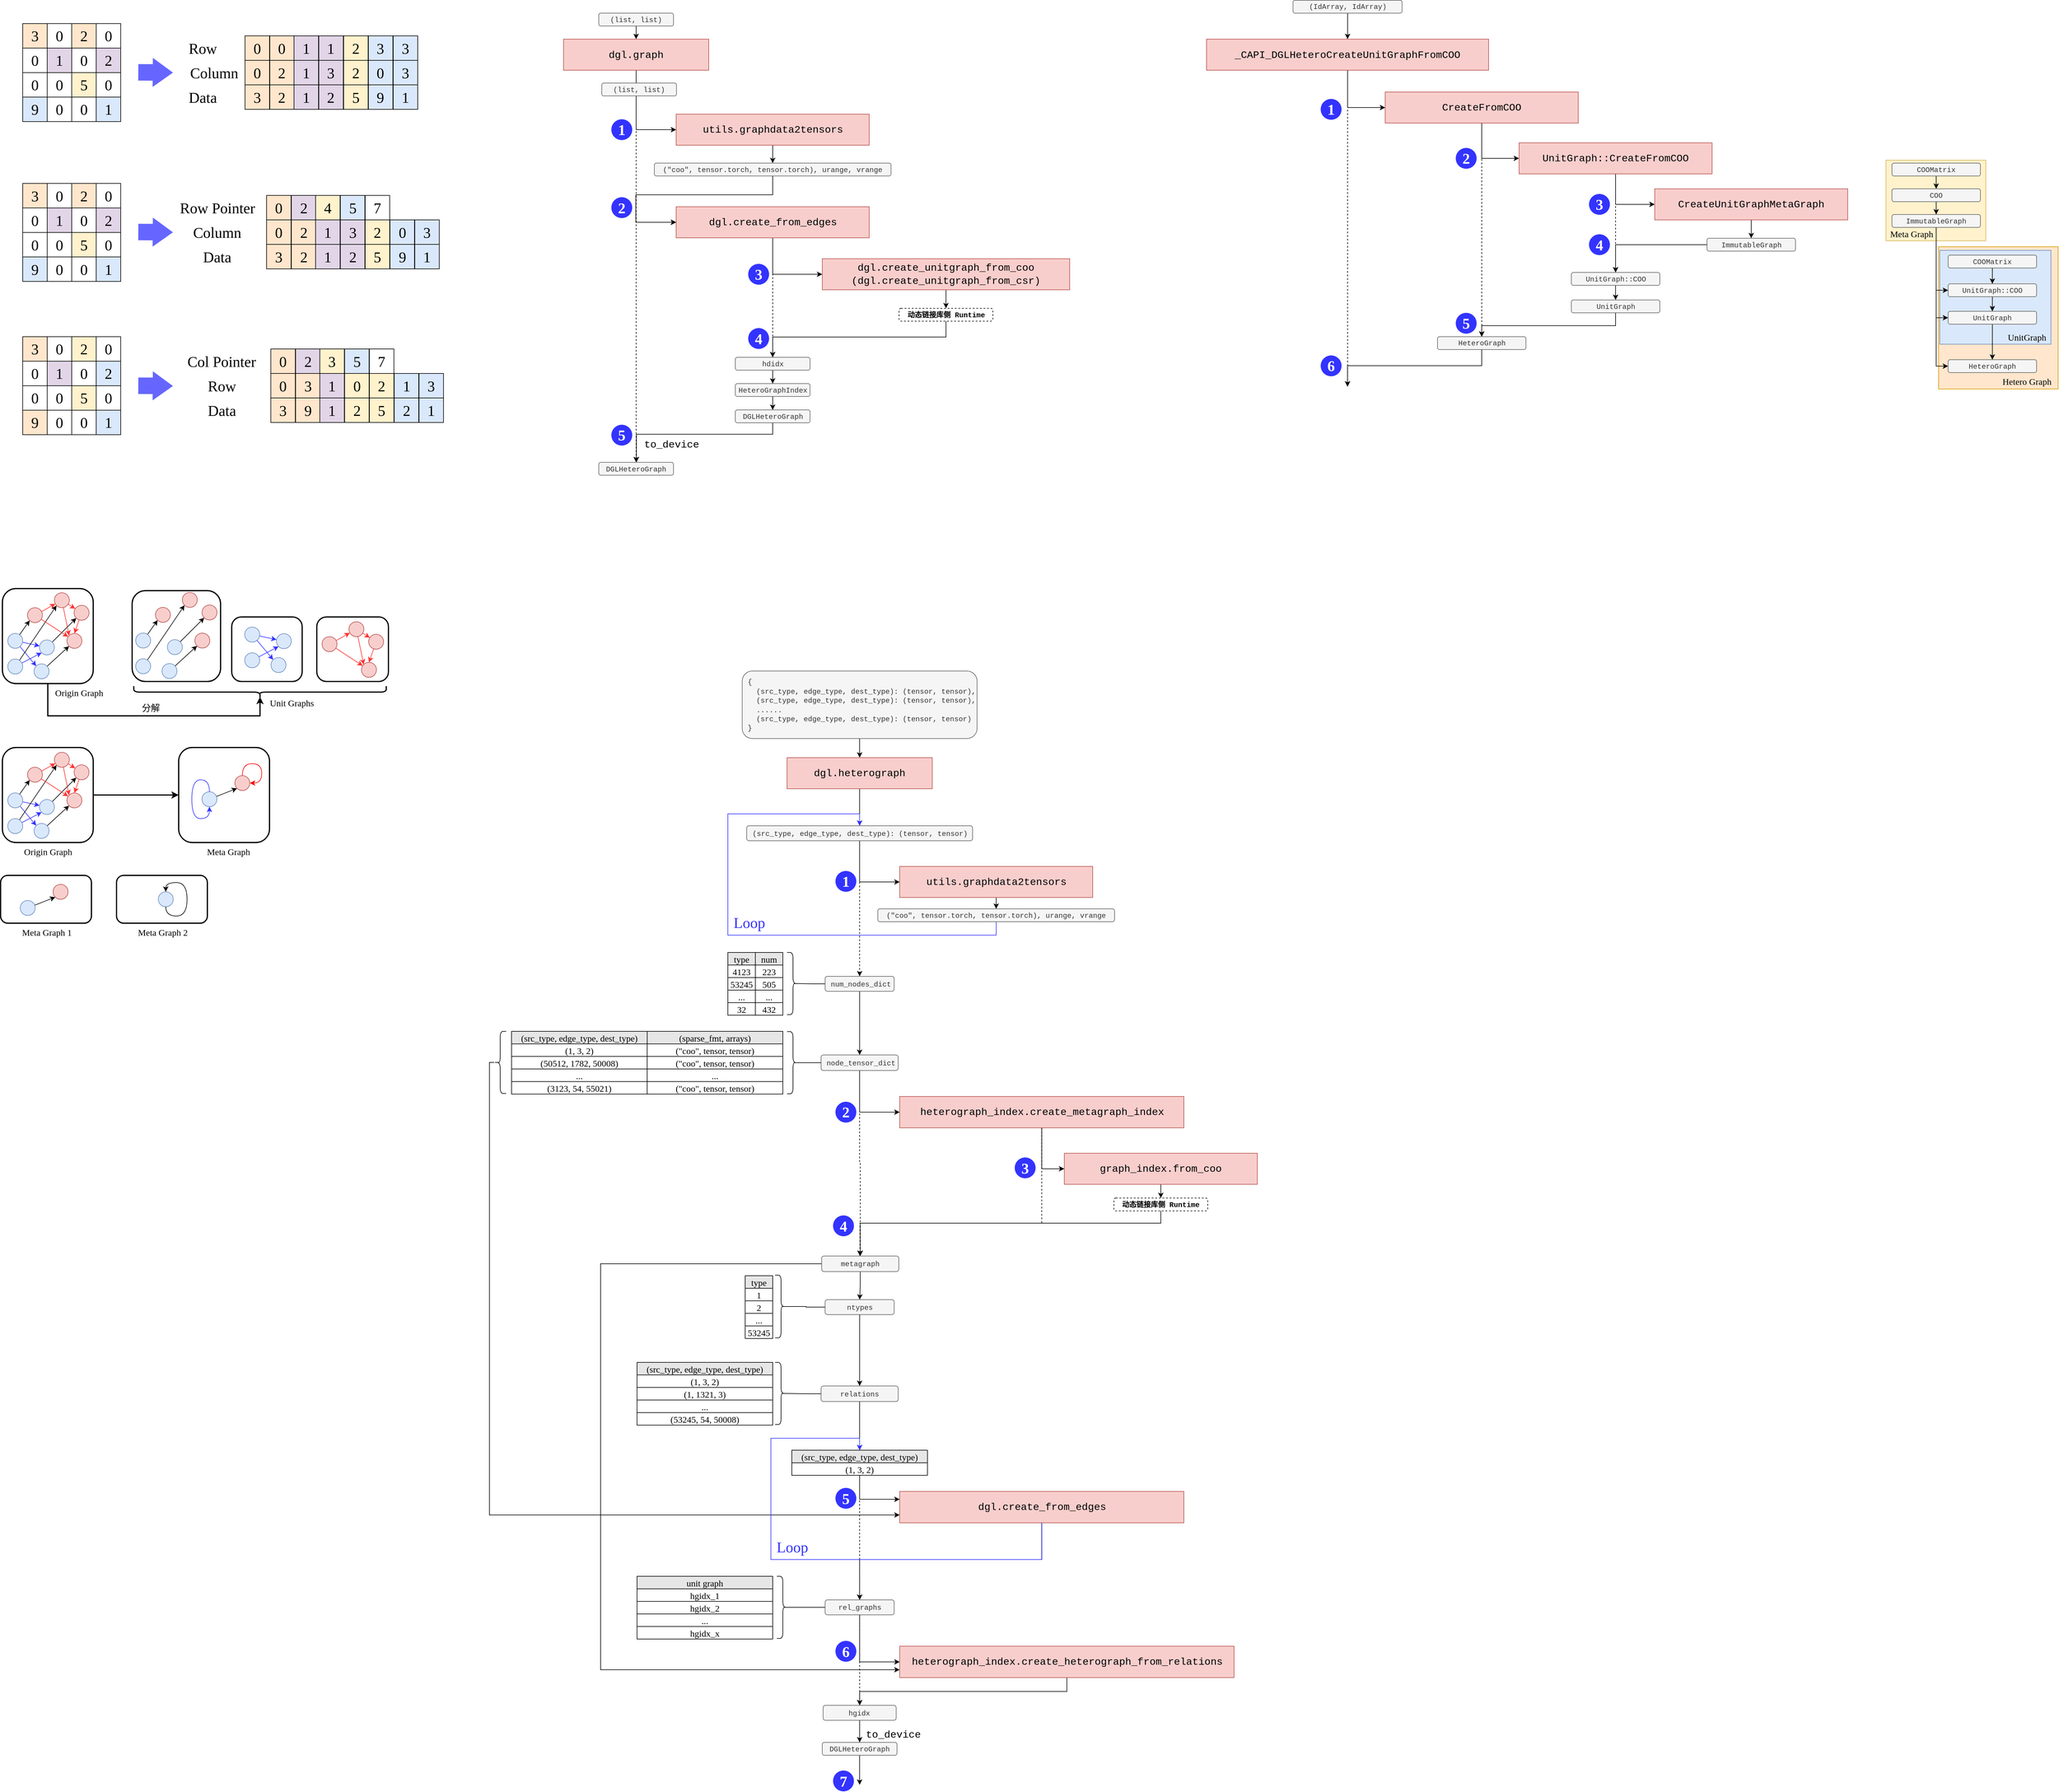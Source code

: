 <mxfile version="15.8.7" type="device"><diagram id="SxTPNowjewA1KkEdFy43" name="Page-1"><mxGraphModel dx="3248" dy="-4958" grid="0" gridSize="10" guides="1" tooltips="1" connect="1" arrows="1" fold="1" page="0" pageScale="1" pageWidth="827" pageHeight="1169" math="0" shadow="0"><root><mxCell id="0"/><mxCell id="1" parent="0"/><mxCell id="RLM6t13NXwziURUICLGO-61" value="" style="rounded=0;whiteSpace=wrap;html=1;fontFamily=Lucida Console;fontSize=25;fillColor=#ffe6cc;strokeColor=#d79b00;" vertex="1" parent="1"><mxGeometry x="917" y="6040" width="200" height="238" as="geometry"/></mxCell><mxCell id="RLM6t13NXwziURUICLGO-60" value="" style="rounded=0;whiteSpace=wrap;html=1;fontFamily=Lucida Console;fontSize=25;fillColor=#dae8fc;strokeColor=#6c8ebf;" vertex="1" parent="1"><mxGeometry x="919" y="6046" width="186" height="157" as="geometry"/></mxCell><mxCell id="RLM6t13NXwziURUICLGO-59" value="" style="rounded=0;whiteSpace=wrap;html=1;fontFamily=Lucida Console;fontSize=25;fillColor=#fff2cc;strokeColor=#d6b656;" vertex="1" parent="1"><mxGeometry x="829" y="5895" width="167" height="135" as="geometry"/></mxCell><mxCell id="SNF4D-HTLGHxJa06kw-9-122" style="rounded=0;orthogonalLoop=1;jettySize=auto;html=1;shadow=0;fontFamily=Georgia;fontSize=15;strokeColor=#000000;strokeWidth=2;" parent="1" source="SNF4D-HTLGHxJa06kw-9-113" target="SNF4D-HTLGHxJa06kw-9-114" edge="1"><mxGeometry relative="1" as="geometry"/></mxCell><mxCell id="SNF4D-HTLGHxJa06kw-9-113" value="" style="rounded=1;whiteSpace=wrap;html=1;strokeWidth=2;" parent="1" vertex="1"><mxGeometry x="-2323" y="6878" width="152" height="159" as="geometry"/></mxCell><mxCell id="SNF4D-HTLGHxJa06kw-9-85" value="" style="rounded=1;whiteSpace=wrap;html=1;strokeWidth=2;" parent="1" vertex="1"><mxGeometry x="-2105.89" y="6615.5" width="148" height="152" as="geometry"/></mxCell><mxCell id="SNF4D-HTLGHxJa06kw-9-84" value="" style="rounded=1;whiteSpace=wrap;html=1;strokeWidth=2;" parent="1" vertex="1"><mxGeometry x="-1939.26" y="6659.5" width="117.89" height="108" as="geometry"/></mxCell><mxCell id="SNF4D-HTLGHxJa06kw-9-83" value="" style="rounded=1;whiteSpace=wrap;html=1;strokeWidth=2;" parent="1" vertex="1"><mxGeometry x="-1796.87" y="6659.5" width="119.89" height="108" as="geometry"/></mxCell><mxCell id="SNF4D-HTLGHxJa06kw-9-88" style="edgeStyle=orthogonalEdgeStyle;rounded=0;orthogonalLoop=1;jettySize=auto;html=1;entryX=0.1;entryY=0.5;entryDx=0;entryDy=0;entryPerimeter=0;strokeColor=#000000;strokeWidth=2;" parent="1" source="SNF4D-HTLGHxJa06kw-9-80" target="SNF4D-HTLGHxJa06kw-9-87" edge="1"><mxGeometry relative="1" as="geometry"><Array as="points"><mxPoint x="-2247" y="6825"/><mxPoint x="-1892" y="6825"/></Array></mxGeometry></mxCell><mxCell id="SNF4D-HTLGHxJa06kw-9-80" value="" style="rounded=1;whiteSpace=wrap;html=1;strokeWidth=2;" parent="1" vertex="1"><mxGeometry x="-2323" y="6612" width="152" height="159" as="geometry"/></mxCell><mxCell id="z6nyn9DgSrlW5xsmhyl9-1" value="&lt;font style=&quot;font-size: 25px&quot;&gt;3&lt;/font&gt;" style="whiteSpace=wrap;html=1;aspect=fixed;fontFamily=Tahoma;fillColor=#ffe6cc;strokeColor=#000000;" parent="1" vertex="1"><mxGeometry x="-2289" y="5666.5" width="41" height="41" as="geometry"/></mxCell><mxCell id="z6nyn9DgSrlW5xsmhyl9-2" value="&lt;font style=&quot;font-size: 25px&quot;&gt;0&lt;/font&gt;" style="whiteSpace=wrap;html=1;aspect=fixed;fontFamily=Tahoma;strokeColor=#000000;" parent="1" vertex="1"><mxGeometry x="-2248" y="5666.5" width="41" height="41" as="geometry"/></mxCell><mxCell id="z6nyn9DgSrlW5xsmhyl9-3" value="&lt;font style=&quot;font-size: 25px&quot;&gt;2&lt;/font&gt;" style="whiteSpace=wrap;html=1;aspect=fixed;fontFamily=Tahoma;fillColor=#ffe6cc;strokeColor=#000000;" parent="1" vertex="1"><mxGeometry x="-2207" y="5666.5" width="41" height="41" as="geometry"/></mxCell><mxCell id="z6nyn9DgSrlW5xsmhyl9-4" value="&lt;font style=&quot;font-size: 25px&quot;&gt;0&lt;/font&gt;" style="whiteSpace=wrap;html=1;aspect=fixed;fontFamily=Tahoma;strokeColor=#000000;" parent="1" vertex="1"><mxGeometry x="-2166" y="5666.5" width="41" height="41" as="geometry"/></mxCell><mxCell id="z6nyn9DgSrlW5xsmhyl9-5" value="&lt;font style=&quot;font-size: 25px&quot;&gt;0&lt;/font&gt;" style="whiteSpace=wrap;html=1;aspect=fixed;fontFamily=Tahoma;strokeColor=#000000;" parent="1" vertex="1"><mxGeometry x="-2289" y="5707.5" width="41" height="41" as="geometry"/></mxCell><mxCell id="z6nyn9DgSrlW5xsmhyl9-6" value="&lt;font style=&quot;font-size: 25px&quot;&gt;1&lt;/font&gt;" style="whiteSpace=wrap;html=1;aspect=fixed;fontFamily=Tahoma;fillColor=#e1d5e7;strokeColor=#000000;" parent="1" vertex="1"><mxGeometry x="-2248" y="5707.5" width="41" height="41" as="geometry"/></mxCell><mxCell id="z6nyn9DgSrlW5xsmhyl9-7" value="&lt;font style=&quot;font-size: 25px&quot;&gt;0&lt;/font&gt;" style="whiteSpace=wrap;html=1;aspect=fixed;fontFamily=Tahoma;strokeColor=#000000;" parent="1" vertex="1"><mxGeometry x="-2207" y="5707.5" width="41" height="41" as="geometry"/></mxCell><mxCell id="z6nyn9DgSrlW5xsmhyl9-8" value="&lt;font style=&quot;font-size: 25px&quot;&gt;2&lt;/font&gt;" style="whiteSpace=wrap;html=1;aspect=fixed;fontFamily=Tahoma;fillColor=#e1d5e7;strokeColor=#000000;" parent="1" vertex="1"><mxGeometry x="-2166" y="5707.5" width="41" height="41" as="geometry"/></mxCell><mxCell id="z6nyn9DgSrlW5xsmhyl9-9" value="&lt;font style=&quot;font-size: 25px&quot;&gt;0&lt;/font&gt;" style="whiteSpace=wrap;html=1;aspect=fixed;fontFamily=Tahoma;strokeColor=#000000;" parent="1" vertex="1"><mxGeometry x="-2289" y="5748.5" width="41" height="41" as="geometry"/></mxCell><mxCell id="z6nyn9DgSrlW5xsmhyl9-10" value="&lt;font style=&quot;font-size: 25px&quot;&gt;0&lt;/font&gt;" style="whiteSpace=wrap;html=1;aspect=fixed;fontFamily=Tahoma;strokeColor=#000000;" parent="1" vertex="1"><mxGeometry x="-2248" y="5748.5" width="41" height="41" as="geometry"/></mxCell><mxCell id="z6nyn9DgSrlW5xsmhyl9-11" value="&lt;font style=&quot;font-size: 25px&quot;&gt;5&lt;/font&gt;" style="whiteSpace=wrap;html=1;aspect=fixed;fontFamily=Tahoma;fillColor=#fff2cc;strokeColor=#000000;" parent="1" vertex="1"><mxGeometry x="-2207" y="5748.5" width="41" height="41" as="geometry"/></mxCell><mxCell id="z6nyn9DgSrlW5xsmhyl9-12" value="&lt;font style=&quot;font-size: 25px&quot;&gt;0&lt;/font&gt;" style="whiteSpace=wrap;html=1;aspect=fixed;fontFamily=Tahoma;strokeColor=#000000;" parent="1" vertex="1"><mxGeometry x="-2166" y="5748.5" width="41" height="41" as="geometry"/></mxCell><mxCell id="z6nyn9DgSrlW5xsmhyl9-13" value="&lt;font style=&quot;font-size: 25px&quot;&gt;9&lt;/font&gt;" style="whiteSpace=wrap;html=1;aspect=fixed;fontFamily=Tahoma;fillColor=#dae8fc;strokeColor=#000000;" parent="1" vertex="1"><mxGeometry x="-2289" y="5789.5" width="41" height="41" as="geometry"/></mxCell><mxCell id="z6nyn9DgSrlW5xsmhyl9-14" value="&lt;font style=&quot;font-size: 25px&quot;&gt;0&lt;/font&gt;" style="whiteSpace=wrap;html=1;aspect=fixed;fontFamily=Tahoma;strokeColor=#000000;" parent="1" vertex="1"><mxGeometry x="-2248" y="5789.5" width="41" height="41" as="geometry"/></mxCell><mxCell id="z6nyn9DgSrlW5xsmhyl9-15" value="&lt;font style=&quot;font-size: 25px&quot;&gt;0&lt;/font&gt;" style="whiteSpace=wrap;html=1;aspect=fixed;fontFamily=Tahoma;strokeColor=#000000;" parent="1" vertex="1"><mxGeometry x="-2207" y="5789.5" width="41" height="41" as="geometry"/></mxCell><mxCell id="z6nyn9DgSrlW5xsmhyl9-16" value="&lt;font style=&quot;font-size: 25px&quot;&gt;1&lt;/font&gt;" style="whiteSpace=wrap;html=1;aspect=fixed;fontFamily=Tahoma;fillColor=#dae8fc;strokeColor=#000000;" parent="1" vertex="1"><mxGeometry x="-2166" y="5789.5" width="41" height="41" as="geometry"/></mxCell><mxCell id="z6nyn9DgSrlW5xsmhyl9-17" value="&lt;font style=&quot;font-size: 25px&quot;&gt;0&lt;/font&gt;" style="whiteSpace=wrap;html=1;aspect=fixed;fontFamily=Tahoma;fillColor=#ffe6cc;strokeColor=#000000;" parent="1" vertex="1"><mxGeometry x="-1917" y="5687" width="41" height="41" as="geometry"/></mxCell><mxCell id="z6nyn9DgSrlW5xsmhyl9-18" value="&lt;font style=&quot;font-size: 25px&quot;&gt;0&lt;/font&gt;" style="whiteSpace=wrap;html=1;aspect=fixed;fontFamily=Tahoma;fillColor=#ffe6cc;strokeColor=#000000;" parent="1" vertex="1"><mxGeometry x="-1875.52" y="5687" width="41" height="41" as="geometry"/></mxCell><mxCell id="z6nyn9DgSrlW5xsmhyl9-19" value="&lt;font style=&quot;font-size: 25px&quot;&gt;0&lt;/font&gt;" style="whiteSpace=wrap;html=1;aspect=fixed;fontFamily=Tahoma;fillColor=#ffe6cc;strokeColor=#000000;" parent="1" vertex="1"><mxGeometry x="-1917" y="5728" width="41" height="41" as="geometry"/></mxCell><mxCell id="z6nyn9DgSrlW5xsmhyl9-20" value="&lt;font style=&quot;font-size: 25px&quot;&gt;2&lt;/font&gt;" style="whiteSpace=wrap;html=1;aspect=fixed;fontFamily=Tahoma;fillColor=#ffe6cc;strokeColor=#000000;" parent="1" vertex="1"><mxGeometry x="-1875.52" y="5728" width="41" height="41" as="geometry"/></mxCell><mxCell id="z6nyn9DgSrlW5xsmhyl9-21" value="&lt;font style=&quot;font-size: 25px&quot;&gt;3&lt;/font&gt;" style="whiteSpace=wrap;html=1;aspect=fixed;fontFamily=Tahoma;fillColor=#ffe6cc;strokeColor=#000000;" parent="1" vertex="1"><mxGeometry x="-1917" y="5769" width="41" height="41" as="geometry"/></mxCell><mxCell id="z6nyn9DgSrlW5xsmhyl9-22" value="&lt;font style=&quot;font-size: 25px&quot;&gt;2&lt;/font&gt;" style="whiteSpace=wrap;html=1;aspect=fixed;fontFamily=Tahoma;fillColor=#ffe6cc;strokeColor=#000000;" parent="1" vertex="1"><mxGeometry x="-1875.52" y="5769" width="41" height="41" as="geometry"/></mxCell><mxCell id="z6nyn9DgSrlW5xsmhyl9-23" value="&lt;font style=&quot;font-size: 25px&quot;&gt;1&lt;/font&gt;" style="whiteSpace=wrap;html=1;aspect=fixed;fontFamily=Tahoma;fillColor=#e1d5e7;strokeColor=#000000;" parent="1" vertex="1"><mxGeometry x="-1835" y="5687" width="41" height="41" as="geometry"/></mxCell><mxCell id="z6nyn9DgSrlW5xsmhyl9-24" value="&lt;font style=&quot;font-size: 25px&quot;&gt;1&lt;/font&gt;" style="whiteSpace=wrap;html=1;aspect=fixed;fontFamily=Tahoma;fillColor=#e1d5e7;strokeColor=#000000;" parent="1" vertex="1"><mxGeometry x="-1793.52" y="5687" width="41" height="41" as="geometry"/></mxCell><mxCell id="z6nyn9DgSrlW5xsmhyl9-25" value="&lt;font style=&quot;font-size: 25px&quot;&gt;1&lt;/font&gt;" style="whiteSpace=wrap;html=1;aspect=fixed;fontFamily=Tahoma;fillColor=#e1d5e7;strokeColor=#000000;" parent="1" vertex="1"><mxGeometry x="-1835" y="5728" width="41" height="41" as="geometry"/></mxCell><mxCell id="z6nyn9DgSrlW5xsmhyl9-26" value="&lt;font style=&quot;font-size: 25px&quot;&gt;3&lt;/font&gt;" style="whiteSpace=wrap;html=1;aspect=fixed;fontFamily=Tahoma;fillColor=#e1d5e7;strokeColor=#000000;" parent="1" vertex="1"><mxGeometry x="-1793.52" y="5728" width="41" height="41" as="geometry"/></mxCell><mxCell id="z6nyn9DgSrlW5xsmhyl9-27" value="&lt;font style=&quot;font-size: 25px&quot;&gt;1&lt;/font&gt;" style="whiteSpace=wrap;html=1;aspect=fixed;fontFamily=Tahoma;fillColor=#e1d5e7;strokeColor=#000000;" parent="1" vertex="1"><mxGeometry x="-1835" y="5769" width="41" height="41" as="geometry"/></mxCell><mxCell id="z6nyn9DgSrlW5xsmhyl9-28" value="&lt;font style=&quot;font-size: 25px&quot;&gt;2&lt;/font&gt;" style="whiteSpace=wrap;html=1;aspect=fixed;fontFamily=Tahoma;fillColor=#e1d5e7;strokeColor=#000000;" parent="1" vertex="1"><mxGeometry x="-1793.52" y="5769" width="41" height="41" as="geometry"/></mxCell><mxCell id="z6nyn9DgSrlW5xsmhyl9-29" value="&lt;font style=&quot;font-size: 25px&quot;&gt;2&lt;/font&gt;" style="whiteSpace=wrap;html=1;aspect=fixed;fontFamily=Tahoma;fillColor=#fff2cc;strokeColor=#000000;" parent="1" vertex="1"><mxGeometry x="-1752" y="5687" width="41" height="41" as="geometry"/></mxCell><mxCell id="z6nyn9DgSrlW5xsmhyl9-30" value="&lt;font style=&quot;font-size: 25px&quot;&gt;3&lt;/font&gt;" style="whiteSpace=wrap;html=1;aspect=fixed;fontFamily=Tahoma;fillColor=#dae8fc;strokeColor=#000000;" parent="1" vertex="1"><mxGeometry x="-1710.52" y="5687" width="41" height="41" as="geometry"/></mxCell><mxCell id="z6nyn9DgSrlW5xsmhyl9-31" value="&lt;font style=&quot;font-size: 25px&quot;&gt;2&lt;/font&gt;" style="whiteSpace=wrap;html=1;aspect=fixed;fontFamily=Tahoma;fillColor=#fff2cc;strokeColor=#000000;" parent="1" vertex="1"><mxGeometry x="-1752" y="5728" width="41" height="41" as="geometry"/></mxCell><mxCell id="z6nyn9DgSrlW5xsmhyl9-32" value="&lt;font style=&quot;font-size: 25px&quot;&gt;0&lt;/font&gt;" style="whiteSpace=wrap;html=1;aspect=fixed;fontFamily=Tahoma;fillColor=#dae8fc;strokeColor=#000000;" parent="1" vertex="1"><mxGeometry x="-1710.52" y="5728" width="41" height="41" as="geometry"/></mxCell><mxCell id="z6nyn9DgSrlW5xsmhyl9-33" value="&lt;font style=&quot;font-size: 25px&quot;&gt;5&lt;/font&gt;" style="whiteSpace=wrap;html=1;aspect=fixed;fontFamily=Tahoma;fillColor=#fff2cc;strokeColor=#000000;" parent="1" vertex="1"><mxGeometry x="-1752" y="5769" width="41" height="41" as="geometry"/></mxCell><mxCell id="z6nyn9DgSrlW5xsmhyl9-34" value="&lt;font style=&quot;font-size: 25px&quot;&gt;9&lt;/font&gt;" style="whiteSpace=wrap;html=1;aspect=fixed;fontFamily=Tahoma;fillColor=#dae8fc;strokeColor=#000000;" parent="1" vertex="1"><mxGeometry x="-1710.52" y="5769" width="41" height="41" as="geometry"/></mxCell><mxCell id="z6nyn9DgSrlW5xsmhyl9-35" value="&lt;font face=&quot;Georgia&quot;&gt;Row&lt;/font&gt;" style="text;html=1;strokeColor=none;fillColor=none;align=center;verticalAlign=middle;whiteSpace=wrap;rounded=0;fontFamily=Helvetica;fontSize=25;fontColor=#000000;opacity=80;rotation=0;" parent="1" vertex="1"><mxGeometry x="-2017" y="5692.5" width="59.11" height="30" as="geometry"/></mxCell><mxCell id="z6nyn9DgSrlW5xsmhyl9-36" value="&lt;font face=&quot;Georgia&quot;&gt;Column&lt;/font&gt;" style="text;html=1;strokeColor=none;fillColor=none;align=center;verticalAlign=middle;whiteSpace=wrap;rounded=0;fontFamily=Helvetica;fontSize=25;fontColor=#000000;opacity=80;rotation=0;" parent="1" vertex="1"><mxGeometry x="-1998.37" y="5733.5" width="59.11" height="30" as="geometry"/></mxCell><mxCell id="z6nyn9DgSrlW5xsmhyl9-37" value="&lt;font face=&quot;Georgia&quot;&gt;Data&lt;/font&gt;" style="text;html=1;strokeColor=none;fillColor=none;align=center;verticalAlign=middle;whiteSpace=wrap;rounded=0;fontFamily=Helvetica;fontSize=25;fontColor=#000000;opacity=80;rotation=0;" parent="1" vertex="1"><mxGeometry x="-2017.0" y="5774.5" width="59.11" height="30" as="geometry"/></mxCell><mxCell id="z6nyn9DgSrlW5xsmhyl9-38" value="&lt;font style=&quot;font-size: 25px&quot;&gt;3&lt;/font&gt;" style="whiteSpace=wrap;html=1;aspect=fixed;fontFamily=Tahoma;fillColor=#dae8fc;strokeColor=#000000;" parent="1" vertex="1"><mxGeometry x="-1669" y="5687" width="41" height="41" as="geometry"/></mxCell><mxCell id="z6nyn9DgSrlW5xsmhyl9-39" value="&lt;font style=&quot;font-size: 25px&quot;&gt;3&lt;/font&gt;" style="whiteSpace=wrap;html=1;aspect=fixed;fontFamily=Tahoma;fillColor=#dae8fc;strokeColor=#000000;" parent="1" vertex="1"><mxGeometry x="-1669" y="5728" width="41" height="41" as="geometry"/></mxCell><mxCell id="z6nyn9DgSrlW5xsmhyl9-40" value="&lt;font style=&quot;font-size: 25px&quot;&gt;1&lt;/font&gt;" style="whiteSpace=wrap;html=1;aspect=fixed;fontFamily=Tahoma;fillColor=#dae8fc;strokeColor=#000000;" parent="1" vertex="1"><mxGeometry x="-1669" y="5769" width="41" height="41" as="geometry"/></mxCell><mxCell id="z6nyn9DgSrlW5xsmhyl9-41" value="&lt;font style=&quot;font-size: 25px&quot;&gt;0&lt;/font&gt;" style="whiteSpace=wrap;html=1;aspect=fixed;fontFamily=Tahoma;fillColor=#ffe6cc;strokeColor=#000000;" parent="1" vertex="1"><mxGeometry x="-1880.91" y="5954" width="41" height="41" as="geometry"/></mxCell><mxCell id="z6nyn9DgSrlW5xsmhyl9-42" value="&lt;font style=&quot;font-size: 25px&quot;&gt;2&lt;/font&gt;" style="whiteSpace=wrap;html=1;aspect=fixed;fontFamily=Tahoma;fillColor=#e1d5e7;strokeColor=#000000;" parent="1" vertex="1"><mxGeometry x="-1839.43" y="5954" width="41" height="41" as="geometry"/></mxCell><mxCell id="z6nyn9DgSrlW5xsmhyl9-43" value="&lt;font style=&quot;font-size: 25px&quot;&gt;0&lt;/font&gt;" style="whiteSpace=wrap;html=1;aspect=fixed;fontFamily=Tahoma;fillColor=#ffe6cc;strokeColor=#000000;" parent="1" vertex="1"><mxGeometry x="-1880.91" y="5995" width="41" height="41" as="geometry"/></mxCell><mxCell id="z6nyn9DgSrlW5xsmhyl9-44" value="&lt;font style=&quot;font-size: 25px&quot;&gt;2&lt;/font&gt;" style="whiteSpace=wrap;html=1;aspect=fixed;fontFamily=Tahoma;fillColor=#ffe6cc;strokeColor=#000000;" parent="1" vertex="1"><mxGeometry x="-1839.43" y="5995" width="41" height="41" as="geometry"/></mxCell><mxCell id="z6nyn9DgSrlW5xsmhyl9-45" value="&lt;font style=&quot;font-size: 25px&quot;&gt;3&lt;/font&gt;" style="whiteSpace=wrap;html=1;aspect=fixed;fontFamily=Tahoma;fillColor=#ffe6cc;strokeColor=#000000;" parent="1" vertex="1"><mxGeometry x="-1880.91" y="6036" width="41" height="41" as="geometry"/></mxCell><mxCell id="z6nyn9DgSrlW5xsmhyl9-46" value="&lt;font style=&quot;font-size: 25px&quot;&gt;2&lt;/font&gt;" style="whiteSpace=wrap;html=1;aspect=fixed;fontFamily=Tahoma;fillColor=#ffe6cc;strokeColor=#000000;" parent="1" vertex="1"><mxGeometry x="-1839.43" y="6036" width="41" height="41" as="geometry"/></mxCell><mxCell id="z6nyn9DgSrlW5xsmhyl9-47" value="&lt;font style=&quot;font-size: 25px&quot;&gt;4&lt;/font&gt;" style="whiteSpace=wrap;html=1;aspect=fixed;fontFamily=Tahoma;fillColor=#fff2cc;strokeColor=#000000;" parent="1" vertex="1"><mxGeometry x="-1798.91" y="5954" width="41" height="41" as="geometry"/></mxCell><mxCell id="z6nyn9DgSrlW5xsmhyl9-48" value="&lt;font style=&quot;font-size: 25px&quot;&gt;5&lt;/font&gt;" style="whiteSpace=wrap;html=1;aspect=fixed;fontFamily=Tahoma;fillColor=#dae8fc;strokeColor=#000000;" parent="1" vertex="1"><mxGeometry x="-1757.43" y="5954" width="41" height="41" as="geometry"/></mxCell><mxCell id="z6nyn9DgSrlW5xsmhyl9-49" value="&lt;font style=&quot;font-size: 25px&quot;&gt;1&lt;/font&gt;" style="whiteSpace=wrap;html=1;aspect=fixed;fontFamily=Tahoma;fillColor=#e1d5e7;strokeColor=#000000;" parent="1" vertex="1"><mxGeometry x="-1798.91" y="5995" width="41" height="41" as="geometry"/></mxCell><mxCell id="z6nyn9DgSrlW5xsmhyl9-50" value="&lt;font style=&quot;font-size: 25px&quot;&gt;3&lt;/font&gt;" style="whiteSpace=wrap;html=1;aspect=fixed;fontFamily=Tahoma;fillColor=#e1d5e7;strokeColor=#000000;" parent="1" vertex="1"><mxGeometry x="-1757.43" y="5995" width="41" height="41" as="geometry"/></mxCell><mxCell id="z6nyn9DgSrlW5xsmhyl9-51" value="&lt;font style=&quot;font-size: 25px&quot;&gt;1&lt;/font&gt;" style="whiteSpace=wrap;html=1;aspect=fixed;fontFamily=Tahoma;fillColor=#e1d5e7;strokeColor=#000000;" parent="1" vertex="1"><mxGeometry x="-1798.91" y="6036" width="41" height="41" as="geometry"/></mxCell><mxCell id="z6nyn9DgSrlW5xsmhyl9-52" value="&lt;font style=&quot;font-size: 25px&quot;&gt;2&lt;/font&gt;" style="whiteSpace=wrap;html=1;aspect=fixed;fontFamily=Tahoma;fillColor=#e1d5e7;strokeColor=#000000;" parent="1" vertex="1"><mxGeometry x="-1757.43" y="6036" width="41" height="41" as="geometry"/></mxCell><mxCell id="z6nyn9DgSrlW5xsmhyl9-53" value="&lt;font style=&quot;font-size: 25px&quot;&gt;7&lt;/font&gt;" style="whiteSpace=wrap;html=1;aspect=fixed;fontFamily=Tahoma;strokeColor=#000000;" parent="1" vertex="1"><mxGeometry x="-1715.91" y="5954" width="41" height="41" as="geometry"/></mxCell><mxCell id="z6nyn9DgSrlW5xsmhyl9-54" value="&lt;font style=&quot;font-size: 25px&quot;&gt;2&lt;/font&gt;" style="whiteSpace=wrap;html=1;aspect=fixed;fontFamily=Tahoma;fillColor=#fff2cc;strokeColor=#000000;" parent="1" vertex="1"><mxGeometry x="-1715.91" y="5995" width="41" height="41" as="geometry"/></mxCell><mxCell id="z6nyn9DgSrlW5xsmhyl9-55" value="&lt;font style=&quot;font-size: 25px&quot;&gt;0&lt;/font&gt;" style="whiteSpace=wrap;html=1;aspect=fixed;fontFamily=Tahoma;fillColor=#dae8fc;strokeColor=#000000;" parent="1" vertex="1"><mxGeometry x="-1674.43" y="5995" width="41" height="41" as="geometry"/></mxCell><mxCell id="z6nyn9DgSrlW5xsmhyl9-56" value="&lt;font style=&quot;font-size: 25px&quot;&gt;5&lt;/font&gt;" style="whiteSpace=wrap;html=1;aspect=fixed;fontFamily=Tahoma;fillColor=#fff2cc;strokeColor=#000000;" parent="1" vertex="1"><mxGeometry x="-1715.91" y="6036" width="41" height="41" as="geometry"/></mxCell><mxCell id="z6nyn9DgSrlW5xsmhyl9-57" value="&lt;font style=&quot;font-size: 25px&quot;&gt;9&lt;/font&gt;" style="whiteSpace=wrap;html=1;aspect=fixed;fontFamily=Tahoma;fillColor=#dae8fc;strokeColor=#000000;" parent="1" vertex="1"><mxGeometry x="-1674.43" y="6036" width="41" height="41" as="geometry"/></mxCell><mxCell id="z6nyn9DgSrlW5xsmhyl9-58" value="&lt;font face=&quot;Georgia&quot;&gt;Row Pointer&lt;/font&gt;" style="text;html=1;strokeColor=none;fillColor=none;align=center;verticalAlign=middle;whiteSpace=wrap;rounded=0;fontFamily=Helvetica;fontSize=25;fontColor=#000000;opacity=80;rotation=0;" parent="1" vertex="1"><mxGeometry x="-2037.1" y="5959.5" width="148.11" height="30" as="geometry"/></mxCell><mxCell id="z6nyn9DgSrlW5xsmhyl9-59" value="&lt;font face=&quot;Georgia&quot;&gt;Column&lt;/font&gt;" style="text;html=1;strokeColor=none;fillColor=none;align=center;verticalAlign=middle;whiteSpace=wrap;rounded=0;fontFamily=Helvetica;fontSize=25;fontColor=#000000;opacity=80;rotation=0;" parent="1" vertex="1"><mxGeometry x="-1992.6" y="6000.5" width="59.11" height="30" as="geometry"/></mxCell><mxCell id="z6nyn9DgSrlW5xsmhyl9-60" value="&lt;font face=&quot;Georgia&quot;&gt;Data&lt;/font&gt;" style="text;html=1;strokeColor=none;fillColor=none;align=center;verticalAlign=middle;whiteSpace=wrap;rounded=0;fontFamily=Helvetica;fontSize=25;fontColor=#000000;opacity=80;rotation=0;" parent="1" vertex="1"><mxGeometry x="-1992.6" y="6041.5" width="59.11" height="30" as="geometry"/></mxCell><mxCell id="z6nyn9DgSrlW5xsmhyl9-61" value="&lt;font style=&quot;font-size: 25px&quot;&gt;3&lt;/font&gt;" style="whiteSpace=wrap;html=1;aspect=fixed;fontFamily=Tahoma;fillColor=#dae8fc;strokeColor=#000000;" parent="1" vertex="1"><mxGeometry x="-1632.91" y="5995" width="41" height="41" as="geometry"/></mxCell><mxCell id="z6nyn9DgSrlW5xsmhyl9-62" value="&lt;font style=&quot;font-size: 25px&quot;&gt;1&lt;/font&gt;" style="whiteSpace=wrap;html=1;aspect=fixed;fontFamily=Tahoma;fillColor=#dae8fc;strokeColor=#000000;" parent="1" vertex="1"><mxGeometry x="-1632.91" y="6036" width="41" height="41" as="geometry"/></mxCell><mxCell id="z6nyn9DgSrlW5xsmhyl9-63" value="&lt;font style=&quot;font-size: 25px&quot;&gt;0&lt;/font&gt;" style="whiteSpace=wrap;html=1;aspect=fixed;fontFamily=Tahoma;fillColor=#ffe6cc;strokeColor=#000000;" parent="1" vertex="1"><mxGeometry x="-1873.81" y="6211" width="41" height="41" as="geometry"/></mxCell><mxCell id="z6nyn9DgSrlW5xsmhyl9-64" value="&lt;font style=&quot;font-size: 25px&quot;&gt;2&lt;/font&gt;" style="whiteSpace=wrap;html=1;aspect=fixed;fontFamily=Tahoma;fillColor=#e1d5e7;strokeColor=#000000;" parent="1" vertex="1"><mxGeometry x="-1832.33" y="6211" width="41" height="41" as="geometry"/></mxCell><mxCell id="z6nyn9DgSrlW5xsmhyl9-65" value="&lt;font style=&quot;font-size: 25px&quot;&gt;0&lt;/font&gt;" style="whiteSpace=wrap;html=1;aspect=fixed;fontFamily=Tahoma;fillColor=#ffe6cc;strokeColor=#000000;" parent="1" vertex="1"><mxGeometry x="-1873.81" y="6252" width="41" height="41" as="geometry"/></mxCell><mxCell id="z6nyn9DgSrlW5xsmhyl9-66" value="&lt;font style=&quot;font-size: 25px&quot;&gt;3&lt;/font&gt;" style="whiteSpace=wrap;html=1;aspect=fixed;fontFamily=Tahoma;fillColor=#ffe6cc;strokeColor=#000000;" parent="1" vertex="1"><mxGeometry x="-1832.33" y="6252" width="41" height="41" as="geometry"/></mxCell><mxCell id="z6nyn9DgSrlW5xsmhyl9-67" value="&lt;font style=&quot;font-size: 25px&quot;&gt;3&lt;/font&gt;" style="whiteSpace=wrap;html=1;aspect=fixed;fontFamily=Tahoma;fillColor=#ffe6cc;strokeColor=#000000;" parent="1" vertex="1"><mxGeometry x="-1873.81" y="6293" width="41" height="41" as="geometry"/></mxCell><mxCell id="z6nyn9DgSrlW5xsmhyl9-68" value="&lt;font style=&quot;font-size: 25px&quot;&gt;9&lt;/font&gt;" style="whiteSpace=wrap;html=1;aspect=fixed;fontFamily=Tahoma;fillColor=#ffe6cc;strokeColor=#000000;" parent="1" vertex="1"><mxGeometry x="-1832.33" y="6293" width="41" height="41" as="geometry"/></mxCell><mxCell id="z6nyn9DgSrlW5xsmhyl9-69" value="&lt;font style=&quot;font-size: 25px&quot;&gt;3&lt;/font&gt;" style="whiteSpace=wrap;html=1;aspect=fixed;fontFamily=Tahoma;fillColor=#fff2cc;strokeColor=#000000;" parent="1" vertex="1"><mxGeometry x="-1791.81" y="6211" width="41" height="41" as="geometry"/></mxCell><mxCell id="z6nyn9DgSrlW5xsmhyl9-70" value="&lt;font style=&quot;font-size: 25px&quot;&gt;5&lt;/font&gt;" style="whiteSpace=wrap;html=1;aspect=fixed;fontFamily=Tahoma;fillColor=#dae8fc;strokeColor=#000000;" parent="1" vertex="1"><mxGeometry x="-1750.33" y="6211" width="41" height="41" as="geometry"/></mxCell><mxCell id="z6nyn9DgSrlW5xsmhyl9-71" value="&lt;font style=&quot;font-size: 25px&quot;&gt;1&lt;/font&gt;" style="whiteSpace=wrap;html=1;aspect=fixed;fontFamily=Tahoma;fillColor=#e1d5e7;strokeColor=#000000;" parent="1" vertex="1"><mxGeometry x="-1791.81" y="6252" width="41" height="41" as="geometry"/></mxCell><mxCell id="z6nyn9DgSrlW5xsmhyl9-72" value="&lt;font style=&quot;font-size: 25px&quot;&gt;0&lt;/font&gt;" style="whiteSpace=wrap;html=1;aspect=fixed;fontFamily=Tahoma;fillColor=#fff2cc;strokeColor=#000000;" parent="1" vertex="1"><mxGeometry x="-1750.33" y="6252" width="41" height="41" as="geometry"/></mxCell><mxCell id="z6nyn9DgSrlW5xsmhyl9-73" value="&lt;font style=&quot;font-size: 25px&quot;&gt;1&lt;/font&gt;" style="whiteSpace=wrap;html=1;aspect=fixed;fontFamily=Tahoma;fillColor=#e1d5e7;strokeColor=#000000;" parent="1" vertex="1"><mxGeometry x="-1791.81" y="6293" width="41" height="41" as="geometry"/></mxCell><mxCell id="z6nyn9DgSrlW5xsmhyl9-74" value="&lt;font style=&quot;font-size: 25px&quot;&gt;2&lt;/font&gt;" style="whiteSpace=wrap;html=1;aspect=fixed;fontFamily=Tahoma;fillColor=#fff2cc;strokeColor=#000000;" parent="1" vertex="1"><mxGeometry x="-1750.33" y="6293" width="41" height="41" as="geometry"/></mxCell><mxCell id="z6nyn9DgSrlW5xsmhyl9-75" value="&lt;font style=&quot;font-size: 25px&quot;&gt;7&lt;/font&gt;" style="whiteSpace=wrap;html=1;aspect=fixed;fontFamily=Tahoma;strokeColor=#000000;" parent="1" vertex="1"><mxGeometry x="-1708.81" y="6211" width="41" height="41" as="geometry"/></mxCell><mxCell id="z6nyn9DgSrlW5xsmhyl9-76" value="&lt;font style=&quot;font-size: 25px&quot;&gt;2&lt;/font&gt;" style="whiteSpace=wrap;html=1;aspect=fixed;fontFamily=Tahoma;fillColor=#fff2cc;strokeColor=#000000;" parent="1" vertex="1"><mxGeometry x="-1708.81" y="6252" width="41" height="41" as="geometry"/></mxCell><mxCell id="z6nyn9DgSrlW5xsmhyl9-77" value="&lt;font style=&quot;font-size: 25px&quot;&gt;1&lt;/font&gt;" style="whiteSpace=wrap;html=1;aspect=fixed;fontFamily=Tahoma;fillColor=#dae8fc;strokeColor=#000000;" parent="1" vertex="1"><mxGeometry x="-1667.33" y="6252" width="41" height="41" as="geometry"/></mxCell><mxCell id="z6nyn9DgSrlW5xsmhyl9-78" value="&lt;font style=&quot;font-size: 25px&quot;&gt;5&lt;/font&gt;" style="whiteSpace=wrap;html=1;aspect=fixed;fontFamily=Tahoma;fillColor=#fff2cc;strokeColor=#000000;" parent="1" vertex="1"><mxGeometry x="-1708.81" y="6293" width="41" height="41" as="geometry"/></mxCell><mxCell id="z6nyn9DgSrlW5xsmhyl9-79" value="&lt;font style=&quot;font-size: 25px&quot;&gt;2&lt;/font&gt;" style="whiteSpace=wrap;html=1;aspect=fixed;fontFamily=Tahoma;fillColor=#dae8fc;strokeColor=#000000;" parent="1" vertex="1"><mxGeometry x="-1667.33" y="6293" width="41" height="41" as="geometry"/></mxCell><mxCell id="z6nyn9DgSrlW5xsmhyl9-80" value="&lt;font face=&quot;Georgia&quot;&gt;Col Pointer&lt;/font&gt;" style="text;html=1;strokeColor=none;fillColor=none;align=center;verticalAlign=middle;whiteSpace=wrap;rounded=0;fontFamily=Helvetica;fontSize=25;fontColor=#000000;opacity=80;rotation=0;" parent="1" vertex="1"><mxGeometry x="-2030" y="6216.5" width="148.11" height="30" as="geometry"/></mxCell><mxCell id="z6nyn9DgSrlW5xsmhyl9-81" value="&lt;font face=&quot;Georgia&quot;&gt;Row&lt;/font&gt;" style="text;html=1;strokeColor=none;fillColor=none;align=center;verticalAlign=middle;whiteSpace=wrap;rounded=0;fontFamily=Helvetica;fontSize=25;fontColor=#000000;opacity=80;rotation=0;" parent="1" vertex="1"><mxGeometry x="-1985.5" y="6257.5" width="59.11" height="30" as="geometry"/></mxCell><mxCell id="z6nyn9DgSrlW5xsmhyl9-82" value="&lt;font face=&quot;Georgia&quot;&gt;Data&lt;/font&gt;" style="text;html=1;strokeColor=none;fillColor=none;align=center;verticalAlign=middle;whiteSpace=wrap;rounded=0;fontFamily=Helvetica;fontSize=25;fontColor=#000000;opacity=80;rotation=0;" parent="1" vertex="1"><mxGeometry x="-1985.5" y="6298.5" width="59.11" height="30" as="geometry"/></mxCell><mxCell id="z6nyn9DgSrlW5xsmhyl9-83" value="&lt;font style=&quot;font-size: 25px&quot;&gt;3&lt;/font&gt;" style="whiteSpace=wrap;html=1;aspect=fixed;fontFamily=Tahoma;fillColor=#dae8fc;strokeColor=#000000;" parent="1" vertex="1"><mxGeometry x="-1625.81" y="6252" width="41" height="41" as="geometry"/></mxCell><mxCell id="z6nyn9DgSrlW5xsmhyl9-84" value="&lt;font style=&quot;font-size: 25px&quot;&gt;1&lt;/font&gt;" style="whiteSpace=wrap;html=1;aspect=fixed;fontFamily=Tahoma;fillColor=#dae8fc;strokeColor=#000000;" parent="1" vertex="1"><mxGeometry x="-1625.81" y="6293" width="41" height="41" as="geometry"/></mxCell><mxCell id="z6nyn9DgSrlW5xsmhyl9-85" value="&lt;font style=&quot;font-size: 25px&quot;&gt;3&lt;/font&gt;" style="whiteSpace=wrap;html=1;aspect=fixed;fontFamily=Tahoma;fillColor=#ffe6cc;strokeColor=#000000;" parent="1" vertex="1"><mxGeometry x="-2289" y="6190.5" width="41" height="41" as="geometry"/></mxCell><mxCell id="z6nyn9DgSrlW5xsmhyl9-86" value="&lt;font style=&quot;font-size: 25px&quot;&gt;0&lt;/font&gt;" style="whiteSpace=wrap;html=1;aspect=fixed;fontFamily=Tahoma;strokeColor=#000000;" parent="1" vertex="1"><mxGeometry x="-2248" y="6190.5" width="41" height="41" as="geometry"/></mxCell><mxCell id="z6nyn9DgSrlW5xsmhyl9-87" value="&lt;font style=&quot;font-size: 25px&quot;&gt;2&lt;/font&gt;" style="whiteSpace=wrap;html=1;aspect=fixed;fontFamily=Tahoma;fillColor=#fff2cc;strokeColor=#000000;" parent="1" vertex="1"><mxGeometry x="-2207" y="6190.5" width="41" height="41" as="geometry"/></mxCell><mxCell id="z6nyn9DgSrlW5xsmhyl9-88" value="&lt;font style=&quot;font-size: 25px&quot;&gt;0&lt;/font&gt;" style="whiteSpace=wrap;html=1;aspect=fixed;fontFamily=Tahoma;strokeColor=#000000;" parent="1" vertex="1"><mxGeometry x="-2166" y="6190.5" width="41" height="41" as="geometry"/></mxCell><mxCell id="z6nyn9DgSrlW5xsmhyl9-89" value="&lt;font style=&quot;font-size: 25px&quot;&gt;0&lt;/font&gt;" style="whiteSpace=wrap;html=1;aspect=fixed;fontFamily=Tahoma;strokeColor=#000000;" parent="1" vertex="1"><mxGeometry x="-2289" y="6231.5" width="41" height="41" as="geometry"/></mxCell><mxCell id="z6nyn9DgSrlW5xsmhyl9-90" value="&lt;font style=&quot;font-size: 25px&quot;&gt;1&lt;/font&gt;" style="whiteSpace=wrap;html=1;aspect=fixed;fontFamily=Tahoma;fillColor=#e1d5e7;strokeColor=#000000;" parent="1" vertex="1"><mxGeometry x="-2248" y="6231.5" width="41" height="41" as="geometry"/></mxCell><mxCell id="z6nyn9DgSrlW5xsmhyl9-91" value="&lt;font style=&quot;font-size: 25px&quot;&gt;0&lt;/font&gt;" style="whiteSpace=wrap;html=1;aspect=fixed;fontFamily=Tahoma;strokeColor=#000000;" parent="1" vertex="1"><mxGeometry x="-2207" y="6231.5" width="41" height="41" as="geometry"/></mxCell><mxCell id="z6nyn9DgSrlW5xsmhyl9-92" value="&lt;font style=&quot;font-size: 25px&quot;&gt;2&lt;/font&gt;" style="whiteSpace=wrap;html=1;aspect=fixed;fontFamily=Tahoma;fillColor=#dae8fc;strokeColor=#000000;" parent="1" vertex="1"><mxGeometry x="-2166" y="6231.5" width="41" height="41" as="geometry"/></mxCell><mxCell id="z6nyn9DgSrlW5xsmhyl9-93" value="&lt;font style=&quot;font-size: 25px&quot;&gt;0&lt;/font&gt;" style="whiteSpace=wrap;html=1;aspect=fixed;fontFamily=Tahoma;strokeColor=#000000;" parent="1" vertex="1"><mxGeometry x="-2289" y="6272.5" width="41" height="41" as="geometry"/></mxCell><mxCell id="z6nyn9DgSrlW5xsmhyl9-94" value="&lt;font style=&quot;font-size: 25px&quot;&gt;0&lt;/font&gt;" style="whiteSpace=wrap;html=1;aspect=fixed;fontFamily=Tahoma;strokeColor=#000000;" parent="1" vertex="1"><mxGeometry x="-2248" y="6272.5" width="41" height="41" as="geometry"/></mxCell><mxCell id="z6nyn9DgSrlW5xsmhyl9-95" value="&lt;font style=&quot;font-size: 25px&quot;&gt;5&lt;/font&gt;" style="whiteSpace=wrap;html=1;aspect=fixed;fontFamily=Tahoma;fillColor=#fff2cc;strokeColor=#000000;" parent="1" vertex="1"><mxGeometry x="-2207" y="6272.5" width="41" height="41" as="geometry"/></mxCell><mxCell id="z6nyn9DgSrlW5xsmhyl9-96" value="&lt;font style=&quot;font-size: 25px&quot;&gt;0&lt;/font&gt;" style="whiteSpace=wrap;html=1;aspect=fixed;fontFamily=Tahoma;strokeColor=#000000;" parent="1" vertex="1"><mxGeometry x="-2166" y="6272.5" width="41" height="41" as="geometry"/></mxCell><mxCell id="z6nyn9DgSrlW5xsmhyl9-97" value="&lt;font style=&quot;font-size: 25px&quot;&gt;9&lt;/font&gt;" style="whiteSpace=wrap;html=1;aspect=fixed;fontFamily=Tahoma;fillColor=#ffe6cc;strokeColor=#000000;" parent="1" vertex="1"><mxGeometry x="-2289" y="6313.5" width="41" height="41" as="geometry"/></mxCell><mxCell id="z6nyn9DgSrlW5xsmhyl9-98" value="&lt;font style=&quot;font-size: 25px&quot;&gt;0&lt;/font&gt;" style="whiteSpace=wrap;html=1;aspect=fixed;fontFamily=Tahoma;strokeColor=#000000;" parent="1" vertex="1"><mxGeometry x="-2248" y="6313.5" width="41" height="41" as="geometry"/></mxCell><mxCell id="z6nyn9DgSrlW5xsmhyl9-99" value="&lt;font style=&quot;font-size: 25px&quot;&gt;0&lt;/font&gt;" style="whiteSpace=wrap;html=1;aspect=fixed;fontFamily=Tahoma;strokeColor=#000000;" parent="1" vertex="1"><mxGeometry x="-2207" y="6313.5" width="41" height="41" as="geometry"/></mxCell><mxCell id="z6nyn9DgSrlW5xsmhyl9-100" value="&lt;font style=&quot;font-size: 25px&quot;&gt;1&lt;/font&gt;" style="whiteSpace=wrap;html=1;aspect=fixed;fontFamily=Tahoma;fillColor=#dae8fc;strokeColor=#000000;" parent="1" vertex="1"><mxGeometry x="-2166" y="6313.5" width="41" height="41" as="geometry"/></mxCell><mxCell id="z6nyn9DgSrlW5xsmhyl9-101" value="&lt;font style=&quot;font-size: 25px&quot;&gt;3&lt;/font&gt;" style="whiteSpace=wrap;html=1;aspect=fixed;fontFamily=Tahoma;fillColor=#ffe6cc;strokeColor=#000000;" parent="1" vertex="1"><mxGeometry x="-2289" y="5934" width="41" height="41" as="geometry"/></mxCell><mxCell id="z6nyn9DgSrlW5xsmhyl9-102" value="&lt;font style=&quot;font-size: 25px&quot;&gt;0&lt;/font&gt;" style="whiteSpace=wrap;html=1;aspect=fixed;fontFamily=Tahoma;strokeColor=#000000;" parent="1" vertex="1"><mxGeometry x="-2248" y="5934" width="41" height="41" as="geometry"/></mxCell><mxCell id="z6nyn9DgSrlW5xsmhyl9-103" value="&lt;font style=&quot;font-size: 25px&quot;&gt;2&lt;/font&gt;" style="whiteSpace=wrap;html=1;aspect=fixed;fontFamily=Tahoma;fillColor=#ffe6cc;strokeColor=#000000;" parent="1" vertex="1"><mxGeometry x="-2207" y="5934" width="41" height="41" as="geometry"/></mxCell><mxCell id="z6nyn9DgSrlW5xsmhyl9-104" value="&lt;font style=&quot;font-size: 25px&quot;&gt;0&lt;/font&gt;" style="whiteSpace=wrap;html=1;aspect=fixed;fontFamily=Tahoma;strokeColor=#000000;" parent="1" vertex="1"><mxGeometry x="-2166" y="5934" width="41" height="41" as="geometry"/></mxCell><mxCell id="z6nyn9DgSrlW5xsmhyl9-105" value="&lt;font style=&quot;font-size: 25px&quot;&gt;0&lt;/font&gt;" style="whiteSpace=wrap;html=1;aspect=fixed;fontFamily=Tahoma;strokeColor=#000000;" parent="1" vertex="1"><mxGeometry x="-2289" y="5975" width="41" height="41" as="geometry"/></mxCell><mxCell id="z6nyn9DgSrlW5xsmhyl9-106" value="&lt;font style=&quot;font-size: 25px&quot;&gt;1&lt;/font&gt;" style="whiteSpace=wrap;html=1;aspect=fixed;fontFamily=Tahoma;fillColor=#e1d5e7;strokeColor=#000000;" parent="1" vertex="1"><mxGeometry x="-2248" y="5975" width="41" height="41" as="geometry"/></mxCell><mxCell id="z6nyn9DgSrlW5xsmhyl9-107" value="&lt;font style=&quot;font-size: 25px&quot;&gt;0&lt;/font&gt;" style="whiteSpace=wrap;html=1;aspect=fixed;fontFamily=Tahoma;strokeColor=#000000;" parent="1" vertex="1"><mxGeometry x="-2207" y="5975" width="41" height="41" as="geometry"/></mxCell><mxCell id="z6nyn9DgSrlW5xsmhyl9-108" value="&lt;font style=&quot;font-size: 25px&quot;&gt;2&lt;/font&gt;" style="whiteSpace=wrap;html=1;aspect=fixed;fontFamily=Tahoma;fillColor=#e1d5e7;strokeColor=#000000;" parent="1" vertex="1"><mxGeometry x="-2166" y="5975" width="41" height="41" as="geometry"/></mxCell><mxCell id="z6nyn9DgSrlW5xsmhyl9-109" value="&lt;font style=&quot;font-size: 25px&quot;&gt;0&lt;/font&gt;" style="whiteSpace=wrap;html=1;aspect=fixed;fontFamily=Tahoma;strokeColor=#000000;" parent="1" vertex="1"><mxGeometry x="-2289" y="6016" width="41" height="41" as="geometry"/></mxCell><mxCell id="z6nyn9DgSrlW5xsmhyl9-110" value="&lt;font style=&quot;font-size: 25px&quot;&gt;0&lt;/font&gt;" style="whiteSpace=wrap;html=1;aspect=fixed;fontFamily=Tahoma;strokeColor=#000000;" parent="1" vertex="1"><mxGeometry x="-2248" y="6016" width="41" height="41" as="geometry"/></mxCell><mxCell id="z6nyn9DgSrlW5xsmhyl9-111" value="&lt;font style=&quot;font-size: 25px&quot;&gt;5&lt;/font&gt;" style="whiteSpace=wrap;html=1;aspect=fixed;fontFamily=Tahoma;fillColor=#fff2cc;strokeColor=#000000;" parent="1" vertex="1"><mxGeometry x="-2207" y="6016" width="41" height="41" as="geometry"/></mxCell><mxCell id="z6nyn9DgSrlW5xsmhyl9-112" value="&lt;font style=&quot;font-size: 25px&quot;&gt;0&lt;/font&gt;" style="whiteSpace=wrap;html=1;aspect=fixed;fontFamily=Tahoma;strokeColor=#000000;" parent="1" vertex="1"><mxGeometry x="-2166" y="6016" width="41" height="41" as="geometry"/></mxCell><mxCell id="z6nyn9DgSrlW5xsmhyl9-113" value="&lt;font style=&quot;font-size: 25px&quot;&gt;9&lt;/font&gt;" style="whiteSpace=wrap;html=1;aspect=fixed;fontFamily=Tahoma;fillColor=#dae8fc;strokeColor=#000000;" parent="1" vertex="1"><mxGeometry x="-2289" y="6057" width="41" height="41" as="geometry"/></mxCell><mxCell id="z6nyn9DgSrlW5xsmhyl9-114" value="&lt;font style=&quot;font-size: 25px&quot;&gt;0&lt;/font&gt;" style="whiteSpace=wrap;html=1;aspect=fixed;fontFamily=Tahoma;strokeColor=#000000;" parent="1" vertex="1"><mxGeometry x="-2248" y="6057" width="41" height="41" as="geometry"/></mxCell><mxCell id="z6nyn9DgSrlW5xsmhyl9-115" value="&lt;font style=&quot;font-size: 25px&quot;&gt;0&lt;/font&gt;" style="whiteSpace=wrap;html=1;aspect=fixed;fontFamily=Tahoma;strokeColor=#000000;" parent="1" vertex="1"><mxGeometry x="-2207" y="6057" width="41" height="41" as="geometry"/></mxCell><mxCell id="z6nyn9DgSrlW5xsmhyl9-116" value="&lt;font style=&quot;font-size: 25px&quot;&gt;1&lt;/font&gt;" style="whiteSpace=wrap;html=1;aspect=fixed;fontFamily=Tahoma;fillColor=#dae8fc;strokeColor=#000000;" parent="1" vertex="1"><mxGeometry x="-2166" y="6057" width="41" height="41" as="geometry"/></mxCell><mxCell id="3kTUlCT88lmprljXdERV-1" value="" style="shape=flexArrow;endArrow=classic;html=1;rounded=0;fillColor=#6666FF;strokeColor=none;width=27.619;endSize=10.938;" parent="1" edge="1"><mxGeometry width="50" height="50" relative="1" as="geometry"><mxPoint x="-2096.1" y="5748" as="sourcePoint"/><mxPoint x="-2037.1" y="5748.5" as="targetPoint"/></mxGeometry></mxCell><mxCell id="3kTUlCT88lmprljXdERV-2" value="" style="shape=flexArrow;endArrow=classic;html=1;rounded=0;fillColor=#6666FF;strokeColor=none;width=27.619;endSize=10.938;" parent="1" edge="1"><mxGeometry width="50" height="50" relative="1" as="geometry"><mxPoint x="-2096.1" y="6015.25" as="sourcePoint"/><mxPoint x="-2037.1" y="6015.75" as="targetPoint"/></mxGeometry></mxCell><mxCell id="3kTUlCT88lmprljXdERV-3" value="" style="shape=flexArrow;endArrow=classic;html=1;rounded=0;fillColor=#6666FF;strokeColor=none;width=27.619;endSize=10.938;" parent="1" edge="1"><mxGeometry width="50" height="50" relative="1" as="geometry"><mxPoint x="-2096.1" y="6272.5" as="sourcePoint"/><mxPoint x="-2037.1" y="6273" as="targetPoint"/></mxGeometry></mxCell><mxCell id="bQLaUIOYjOYD7CL6Z4wU-19" style="edgeStyle=orthogonalEdgeStyle;rounded=0;orthogonalLoop=1;jettySize=auto;html=1;entryX=0.5;entryY=0;entryDx=0;entryDy=0;fontFamily=Courier New;fontSize=17;" parent="1" source="3kTUlCT88lmprljXdERV-4" target="bQLaUIOYjOYD7CL6Z4wU-8" edge="1"><mxGeometry relative="1" as="geometry"/></mxCell><mxCell id="3kTUlCT88lmprljXdERV-4" value="&lt;font face=&quot;Courier New&quot; style=&quot;font-size: 17px;&quot;&gt;utils.graphdata2tensors&lt;/font&gt;" style="rounded=0;whiteSpace=wrap;html=1;fontStyle=0;fontSize=17;fillColor=#f8cecc;strokeColor=#b85450;" parent="1" vertex="1"><mxGeometry x="-1195.5" y="5818" width="323" height="52" as="geometry"/></mxCell><mxCell id="3kTUlCT88lmprljXdERV-6" style="edgeStyle=orthogonalEdgeStyle;rounded=0;orthogonalLoop=1;jettySize=auto;html=1;entryX=0;entryY=0.5;entryDx=0;entryDy=0;fontFamily=Courier New;fontSize=20;fillColor=#6666FF;" parent="1" source="3kTUlCT88lmprljXdERV-5" target="3kTUlCT88lmprljXdERV-4" edge="1"><mxGeometry relative="1" as="geometry"/></mxCell><mxCell id="bQLaUIOYjOYD7CL6Z4wU-21" style="edgeStyle=orthogonalEdgeStyle;rounded=0;orthogonalLoop=1;jettySize=auto;html=1;entryX=0;entryY=0.5;entryDx=0;entryDy=0;dashed=1;fontFamily=Courier New;fontSize=17;" parent="1" source="3kTUlCT88lmprljXdERV-5" target="bQLaUIOYjOYD7CL6Z4wU-1" edge="1"><mxGeometry relative="1" as="geometry"/></mxCell><mxCell id="bQLaUIOYjOYD7CL6Z4wU-24" style="edgeStyle=orthogonalEdgeStyle;rounded=0;orthogonalLoop=1;jettySize=auto;html=1;dashed=1;fontFamily=Courier New;fontSize=17;" parent="1" source="3kTUlCT88lmprljXdERV-5" target="bQLaUIOYjOYD7CL6Z4wU-22" edge="1"><mxGeometry relative="1" as="geometry"/></mxCell><mxCell id="3kTUlCT88lmprljXdERV-5" value="&lt;font face=&quot;Courier New&quot; style=&quot;font-size: 17px;&quot;&gt;dgl.graph&lt;/font&gt;" style="rounded=0;whiteSpace=wrap;html=1;fontStyle=0;fontSize=17;fillColor=#f8cecc;strokeColor=#b85450;" parent="1" vertex="1"><mxGeometry x="-1384" y="5692.5" width="243" height="52" as="geometry"/></mxCell><mxCell id="bQLaUIOYjOYD7CL6Z4wU-4" style="edgeStyle=orthogonalEdgeStyle;rounded=0;orthogonalLoop=1;jettySize=auto;html=1;entryX=0;entryY=0.5;entryDx=0;entryDy=0;" parent="1" source="bQLaUIOYjOYD7CL6Z4wU-1" target="bQLaUIOYjOYD7CL6Z4wU-3" edge="1"><mxGeometry relative="1" as="geometry"/></mxCell><mxCell id="bQLaUIOYjOYD7CL6Z4wU-16" style="edgeStyle=orthogonalEdgeStyle;rounded=0;orthogonalLoop=1;jettySize=auto;html=1;entryX=0.5;entryY=0;entryDx=0;entryDy=0;fontFamily=Courier New;dashed=1;" parent="1" source="bQLaUIOYjOYD7CL6Z4wU-1" target="RLM6t13NXwziURUICLGO-152" edge="1"><mxGeometry relative="1" as="geometry"/></mxCell><mxCell id="bQLaUIOYjOYD7CL6Z4wU-1" value="&lt;font face=&quot;Courier New&quot; style=&quot;font-size: 17px;&quot;&gt;dgl.create_from_edges&lt;/font&gt;" style="rounded=0;whiteSpace=wrap;html=1;fontStyle=0;fontSize=17;fillColor=#f8cecc;strokeColor=#b85450;" parent="1" vertex="1"><mxGeometry x="-1195.5" y="5973" width="323" height="52" as="geometry"/></mxCell><mxCell id="bQLaUIOYjOYD7CL6Z4wU-14" style="edgeStyle=orthogonalEdgeStyle;rounded=0;orthogonalLoop=1;jettySize=auto;html=1;fontFamily=Courier New;" parent="1" source="bQLaUIOYjOYD7CL6Z4wU-3" target="RLM6t13NXwziURUICLGO-36" edge="1"><mxGeometry relative="1" as="geometry"/></mxCell><mxCell id="bQLaUIOYjOYD7CL6Z4wU-3" value="&lt;font face=&quot;Courier New&quot; style=&quot;font-size: 17px;&quot;&gt;dgl.create_unitgraph_from_coo&lt;br style=&quot;font-size: 17px;&quot;&gt;(&lt;/font&gt;&lt;span style=&quot;font-family: &amp;quot;courier new&amp;quot;; font-size: 17px;&quot;&gt;dgl.create_unitgraph_from_csr&lt;/span&gt;&lt;font face=&quot;Courier New&quot; style=&quot;font-size: 17px;&quot;&gt;)&lt;br style=&quot;font-size: 17px;&quot;&gt;&lt;/font&gt;" style="rounded=0;whiteSpace=wrap;html=1;fontStyle=0;fontSize=17;fillColor=#f8cecc;strokeColor=#b85450;" parent="1" vertex="1"><mxGeometry x="-951" y="6060" width="414" height="52" as="geometry"/></mxCell><mxCell id="bQLaUIOYjOYD7CL6Z4wU-7" value="&lt;font face=&quot;Courier New&quot;&gt;(list, list)&lt;/font&gt;" style="rounded=1;whiteSpace=wrap;html=1;fillColor=#f5f5f5;fontColor=#333333;strokeColor=#666666;" parent="1" vertex="1"><mxGeometry x="-1320" y="5766" width="125" height="21.5" as="geometry"/></mxCell><mxCell id="bQLaUIOYjOYD7CL6Z4wU-20" style="edgeStyle=orthogonalEdgeStyle;rounded=0;orthogonalLoop=1;jettySize=auto;html=1;entryX=0;entryY=0.5;entryDx=0;entryDy=0;fontFamily=Courier New;fontSize=17;" parent="1" source="bQLaUIOYjOYD7CL6Z4wU-8" target="bQLaUIOYjOYD7CL6Z4wU-1" edge="1"><mxGeometry relative="1" as="geometry"><Array as="points"><mxPoint x="-1034" y="5953"/><mxPoint x="-1263" y="5953"/><mxPoint x="-1263" y="5999"/></Array></mxGeometry></mxCell><mxCell id="bQLaUIOYjOYD7CL6Z4wU-8" value="&lt;font face=&quot;Courier New&quot;&gt;(&quot;coo&quot;, tensor.torch, tensor.torch), urange, vrange&lt;/font&gt;" style="rounded=1;whiteSpace=wrap;html=1;fillColor=#f5f5f5;fontColor=#333333;strokeColor=#666666;" parent="1" vertex="1"><mxGeometry x="-1232" y="5900" width="396" height="21.5" as="geometry"/></mxCell><mxCell id="bQLaUIOYjOYD7CL6Z4wU-23" style="edgeStyle=orthogonalEdgeStyle;rounded=0;orthogonalLoop=1;jettySize=auto;html=1;fontFamily=Courier New;fontSize=17;" parent="1" source="bQLaUIOYjOYD7CL6Z4wU-9" target="bQLaUIOYjOYD7CL6Z4wU-22" edge="1"><mxGeometry relative="1" as="geometry"><Array as="points"><mxPoint x="-1034" y="6353.75"/><mxPoint x="-1262" y="6353.75"/></Array></mxGeometry></mxCell><mxCell id="bQLaUIOYjOYD7CL6Z4wU-9" value="&lt;font face=&quot;Courier New&quot;&gt;DGLHeteroGraph&lt;/font&gt;" style="rounded=1;whiteSpace=wrap;html=1;fillColor=#f5f5f5;fontColor=#333333;strokeColor=#666666;" parent="1" vertex="1"><mxGeometry x="-1096.5" y="6313" width="125" height="21.5" as="geometry"/></mxCell><mxCell id="bQLaUIOYjOYD7CL6Z4wU-17" style="edgeStyle=orthogonalEdgeStyle;rounded=0;orthogonalLoop=1;jettySize=auto;html=1;fontFamily=Courier New;" parent="1" source="bQLaUIOYjOYD7CL6Z4wU-13" target="bQLaUIOYjOYD7CL6Z4wU-9" edge="1"><mxGeometry relative="1" as="geometry"/></mxCell><mxCell id="bQLaUIOYjOYD7CL6Z4wU-13" value="&lt;font face=&quot;Courier New&quot;&gt;HeteroGraphIndex&lt;/font&gt;" style="rounded=1;whiteSpace=wrap;html=1;fillColor=#f5f5f5;fontColor=#333333;strokeColor=#666666;" parent="1" vertex="1"><mxGeometry x="-1096.5" y="6269" width="125" height="21.5" as="geometry"/></mxCell><mxCell id="bQLaUIOYjOYD7CL6Z4wU-22" value="&lt;font face=&quot;Courier New&quot;&gt;DGLHeteroGraph&lt;/font&gt;" style="rounded=1;whiteSpace=wrap;html=1;fillColor=#f5f5f5;fontColor=#333333;strokeColor=#666666;" parent="1" vertex="1"><mxGeometry x="-1325" y="6400.75" width="125" height="21.5" as="geometry"/></mxCell><mxCell id="bQLaUIOYjOYD7CL6Z4wU-25" value="to_device" style="text;html=1;strokeColor=none;fillColor=none;align=center;verticalAlign=middle;whiteSpace=wrap;rounded=0;fontFamily=Courier New;fontSize=17;" parent="1" vertex="1"><mxGeometry x="-1251" y="6362.75" width="96" height="19" as="geometry"/></mxCell><mxCell id="bQLaUIOYjOYD7CL6Z4wU-27" style="edgeStyle=orthogonalEdgeStyle;rounded=0;orthogonalLoop=1;jettySize=auto;html=1;entryX=0.5;entryY=0;entryDx=0;entryDy=0;fontFamily=Courier New;fontSize=17;" parent="1" source="bQLaUIOYjOYD7CL6Z4wU-26" target="3kTUlCT88lmprljXdERV-5" edge="1"><mxGeometry relative="1" as="geometry"/></mxCell><mxCell id="bQLaUIOYjOYD7CL6Z4wU-26" value="&lt;font face=&quot;Courier New&quot;&gt;(list, list)&lt;/font&gt;" style="rounded=1;whiteSpace=wrap;html=1;fillColor=#f5f5f5;fontColor=#333333;strokeColor=#666666;" parent="1" vertex="1"><mxGeometry x="-1325" y="5649" width="125" height="21.5" as="geometry"/></mxCell><mxCell id="SNF4D-HTLGHxJa06kw-9-29" style="edgeStyle=none;rounded=0;orthogonalLoop=1;jettySize=auto;html=1;entryX=0;entryY=1;entryDx=0;entryDy=0;" parent="1" source="SNF4D-HTLGHxJa06kw-9-21" target="SNF4D-HTLGHxJa06kw-9-26" edge="1"><mxGeometry relative="1" as="geometry"/></mxCell><mxCell id="SNF4D-HTLGHxJa06kw-9-33" style="edgeStyle=none;rounded=0;orthogonalLoop=1;jettySize=auto;html=1;strokeColor=#3333FF;" parent="1" source="SNF4D-HTLGHxJa06kw-9-21" target="SNF4D-HTLGHxJa06kw-9-23" edge="1"><mxGeometry relative="1" as="geometry"/></mxCell><mxCell id="SNF4D-HTLGHxJa06kw-9-34" style="edgeStyle=none;rounded=0;orthogonalLoop=1;jettySize=auto;html=1;entryX=0;entryY=0;entryDx=0;entryDy=0;strokeColor=#3333FF;" parent="1" source="SNF4D-HTLGHxJa06kw-9-21" target="SNF4D-HTLGHxJa06kw-9-24" edge="1"><mxGeometry relative="1" as="geometry"/></mxCell><mxCell id="SNF4D-HTLGHxJa06kw-9-21" value="" style="ellipse;whiteSpace=wrap;html=1;aspect=fixed;fillColor=#dae8fc;strokeColor=#6c8ebf;" parent="1" vertex="1"><mxGeometry x="-2314" y="6687" width="25" height="25" as="geometry"/></mxCell><mxCell id="SNF4D-HTLGHxJa06kw-9-30" style="edgeStyle=none;rounded=0;orthogonalLoop=1;jettySize=auto;html=1;entryX=0;entryY=1;entryDx=0;entryDy=0;" parent="1" source="SNF4D-HTLGHxJa06kw-9-22" target="SNF4D-HTLGHxJa06kw-9-27" edge="1"><mxGeometry relative="1" as="geometry"/></mxCell><mxCell id="SNF4D-HTLGHxJa06kw-9-35" style="edgeStyle=none;rounded=0;orthogonalLoop=1;jettySize=auto;html=1;entryX=0;entryY=1;entryDx=0;entryDy=0;strokeColor=#3333FF;" parent="1" source="SNF4D-HTLGHxJa06kw-9-22" target="SNF4D-HTLGHxJa06kw-9-23" edge="1"><mxGeometry relative="1" as="geometry"/></mxCell><mxCell id="SNF4D-HTLGHxJa06kw-9-22" value="" style="ellipse;whiteSpace=wrap;html=1;aspect=fixed;fillColor=#dae8fc;strokeColor=#6c8ebf;" parent="1" vertex="1"><mxGeometry x="-2314" y="6730" width="25" height="25" as="geometry"/></mxCell><mxCell id="SNF4D-HTLGHxJa06kw-9-31" style="edgeStyle=none;rounded=0;orthogonalLoop=1;jettySize=auto;html=1;entryX=0;entryY=1;entryDx=0;entryDy=0;" parent="1" source="SNF4D-HTLGHxJa06kw-9-23" target="SNF4D-HTLGHxJa06kw-9-28" edge="1"><mxGeometry relative="1" as="geometry"/></mxCell><mxCell id="SNF4D-HTLGHxJa06kw-9-23" value="" style="ellipse;whiteSpace=wrap;html=1;aspect=fixed;fillColor=#dae8fc;strokeColor=#6c8ebf;" parent="1" vertex="1"><mxGeometry x="-2261" y="6698" width="25" height="25" as="geometry"/></mxCell><mxCell id="SNF4D-HTLGHxJa06kw-9-32" style="edgeStyle=none;rounded=0;orthogonalLoop=1;jettySize=auto;html=1;entryX=0;entryY=1;entryDx=0;entryDy=0;" parent="1" source="SNF4D-HTLGHxJa06kw-9-24" target="SNF4D-HTLGHxJa06kw-9-25" edge="1"><mxGeometry relative="1" as="geometry"/></mxCell><mxCell id="SNF4D-HTLGHxJa06kw-9-24" value="" style="ellipse;whiteSpace=wrap;html=1;aspect=fixed;fillColor=#dae8fc;strokeColor=#6c8ebf;" parent="1" vertex="1"><mxGeometry x="-2270" y="6738" width="25" height="25" as="geometry"/></mxCell><mxCell id="SNF4D-HTLGHxJa06kw-9-25" value="" style="ellipse;whiteSpace=wrap;html=1;aspect=fixed;fillColor=#f8cecc;strokeColor=#b85450;" parent="1" vertex="1"><mxGeometry x="-2215" y="6687" width="25" height="25" as="geometry"/></mxCell><mxCell id="SNF4D-HTLGHxJa06kw-9-36" style="edgeStyle=none;rounded=0;orthogonalLoop=1;jettySize=auto;html=1;strokeColor=#FF3333;" parent="1" source="SNF4D-HTLGHxJa06kw-9-26" target="SNF4D-HTLGHxJa06kw-9-27" edge="1"><mxGeometry relative="1" as="geometry"/></mxCell><mxCell id="SNF4D-HTLGHxJa06kw-9-38" style="edgeStyle=none;rounded=0;orthogonalLoop=1;jettySize=auto;html=1;strokeColor=#FF3333;" parent="1" source="SNF4D-HTLGHxJa06kw-9-26" target="SNF4D-HTLGHxJa06kw-9-25" edge="1"><mxGeometry relative="1" as="geometry"/></mxCell><mxCell id="SNF4D-HTLGHxJa06kw-9-26" value="" style="ellipse;whiteSpace=wrap;html=1;aspect=fixed;fillColor=#f8cecc;strokeColor=#b85450;" parent="1" vertex="1"><mxGeometry x="-2281" y="6644" width="25" height="25" as="geometry"/></mxCell><mxCell id="SNF4D-HTLGHxJa06kw-9-37" style="edgeStyle=none;rounded=0;orthogonalLoop=1;jettySize=auto;html=1;strokeColor=#FF3333;" parent="1" source="SNF4D-HTLGHxJa06kw-9-27" target="SNF4D-HTLGHxJa06kw-9-28" edge="1"><mxGeometry relative="1" as="geometry"/></mxCell><mxCell id="SNF4D-HTLGHxJa06kw-9-39" style="edgeStyle=none;rounded=0;orthogonalLoop=1;jettySize=auto;html=1;entryX=0;entryY=0;entryDx=0;entryDy=0;strokeColor=#FF3333;" parent="1" source="SNF4D-HTLGHxJa06kw-9-27" target="SNF4D-HTLGHxJa06kw-9-25" edge="1"><mxGeometry relative="1" as="geometry"/></mxCell><mxCell id="SNF4D-HTLGHxJa06kw-9-27" value="" style="ellipse;whiteSpace=wrap;html=1;aspect=fixed;fillColor=#f8cecc;strokeColor=#b85450;" parent="1" vertex="1"><mxGeometry x="-2236" y="6619" width="25" height="25" as="geometry"/></mxCell><mxCell id="SNF4D-HTLGHxJa06kw-9-40" style="edgeStyle=none;rounded=0;orthogonalLoop=1;jettySize=auto;html=1;entryX=0.5;entryY=0;entryDx=0;entryDy=0;strokeColor=#FF3333;" parent="1" source="SNF4D-HTLGHxJa06kw-9-28" target="SNF4D-HTLGHxJa06kw-9-25" edge="1"><mxGeometry relative="1" as="geometry"/></mxCell><mxCell id="SNF4D-HTLGHxJa06kw-9-28" value="" style="ellipse;whiteSpace=wrap;html=1;aspect=fixed;fillColor=#f8cecc;strokeColor=#b85450;" parent="1" vertex="1"><mxGeometry x="-2203" y="6640" width="25" height="25" as="geometry"/></mxCell><mxCell id="SNF4D-HTLGHxJa06kw-9-42" style="edgeStyle=none;rounded=0;orthogonalLoop=1;jettySize=auto;html=1;strokeColor=#3333FF;" parent="1" source="SNF4D-HTLGHxJa06kw-9-44" target="SNF4D-HTLGHxJa06kw-9-47" edge="1"><mxGeometry relative="1" as="geometry"/></mxCell><mxCell id="SNF4D-HTLGHxJa06kw-9-43" style="edgeStyle=none;rounded=0;orthogonalLoop=1;jettySize=auto;html=1;entryX=0;entryY=0;entryDx=0;entryDy=0;strokeColor=#3333FF;" parent="1" source="SNF4D-HTLGHxJa06kw-9-44" target="SNF4D-HTLGHxJa06kw-9-48" edge="1"><mxGeometry relative="1" as="geometry"/></mxCell><mxCell id="SNF4D-HTLGHxJa06kw-9-44" value="" style="ellipse;whiteSpace=wrap;html=1;aspect=fixed;fillColor=#dae8fc;strokeColor=#6c8ebf;" parent="1" vertex="1"><mxGeometry x="-1917.47" y="6676.5" width="25" height="25" as="geometry"/></mxCell><mxCell id="SNF4D-HTLGHxJa06kw-9-45" style="edgeStyle=none;rounded=0;orthogonalLoop=1;jettySize=auto;html=1;entryX=0;entryY=1;entryDx=0;entryDy=0;strokeColor=#3333FF;" parent="1" source="SNF4D-HTLGHxJa06kw-9-46" target="SNF4D-HTLGHxJa06kw-9-47" edge="1"><mxGeometry relative="1" as="geometry"/></mxCell><mxCell id="SNF4D-HTLGHxJa06kw-9-46" value="" style="ellipse;whiteSpace=wrap;html=1;aspect=fixed;fillColor=#dae8fc;strokeColor=#6c8ebf;" parent="1" vertex="1"><mxGeometry x="-1917.47" y="6719.5" width="25" height="25" as="geometry"/></mxCell><mxCell id="SNF4D-HTLGHxJa06kw-9-47" value="" style="ellipse;whiteSpace=wrap;html=1;aspect=fixed;fillColor=#dae8fc;strokeColor=#6c8ebf;" parent="1" vertex="1"><mxGeometry x="-1864.47" y="6687.5" width="25" height="25" as="geometry"/></mxCell><mxCell id="SNF4D-HTLGHxJa06kw-9-48" value="" style="ellipse;whiteSpace=wrap;html=1;aspect=fixed;fillColor=#dae8fc;strokeColor=#6c8ebf;" parent="1" vertex="1"><mxGeometry x="-1873.47" y="6727.5" width="25" height="25" as="geometry"/></mxCell><mxCell id="SNF4D-HTLGHxJa06kw-9-51" value="" style="ellipse;whiteSpace=wrap;html=1;aspect=fixed;fillColor=#f8cecc;strokeColor=#b85450;" parent="1" vertex="1"><mxGeometry x="-1722.08" y="6735.5" width="25" height="25" as="geometry"/></mxCell><mxCell id="SNF4D-HTLGHxJa06kw-9-52" style="edgeStyle=none;rounded=0;orthogonalLoop=1;jettySize=auto;html=1;strokeColor=#FF3333;" parent="1" source="SNF4D-HTLGHxJa06kw-9-54" target="SNF4D-HTLGHxJa06kw-9-57" edge="1"><mxGeometry relative="1" as="geometry"/></mxCell><mxCell id="SNF4D-HTLGHxJa06kw-9-53" style="edgeStyle=none;rounded=0;orthogonalLoop=1;jettySize=auto;html=1;strokeColor=#FF3333;" parent="1" source="SNF4D-HTLGHxJa06kw-9-54" target="SNF4D-HTLGHxJa06kw-9-51" edge="1"><mxGeometry relative="1" as="geometry"/></mxCell><mxCell id="SNF4D-HTLGHxJa06kw-9-54" value="" style="ellipse;whiteSpace=wrap;html=1;aspect=fixed;fillColor=#f8cecc;strokeColor=#b85450;" parent="1" vertex="1"><mxGeometry x="-1788.08" y="6692.5" width="25" height="25" as="geometry"/></mxCell><mxCell id="SNF4D-HTLGHxJa06kw-9-55" style="edgeStyle=none;rounded=0;orthogonalLoop=1;jettySize=auto;html=1;strokeColor=#FF3333;" parent="1" source="SNF4D-HTLGHxJa06kw-9-57" target="SNF4D-HTLGHxJa06kw-9-59" edge="1"><mxGeometry relative="1" as="geometry"/></mxCell><mxCell id="SNF4D-HTLGHxJa06kw-9-56" style="edgeStyle=none;rounded=0;orthogonalLoop=1;jettySize=auto;html=1;entryX=0;entryY=0;entryDx=0;entryDy=0;strokeColor=#FF3333;" parent="1" source="SNF4D-HTLGHxJa06kw-9-57" target="SNF4D-HTLGHxJa06kw-9-51" edge="1"><mxGeometry relative="1" as="geometry"/></mxCell><mxCell id="SNF4D-HTLGHxJa06kw-9-57" value="" style="ellipse;whiteSpace=wrap;html=1;aspect=fixed;fillColor=#f8cecc;strokeColor=#b85450;" parent="1" vertex="1"><mxGeometry x="-1743.08" y="6667.5" width="25" height="25" as="geometry"/></mxCell><mxCell id="SNF4D-HTLGHxJa06kw-9-58" style="edgeStyle=none;rounded=0;orthogonalLoop=1;jettySize=auto;html=1;entryX=0.5;entryY=0;entryDx=0;entryDy=0;strokeColor=#FF3333;" parent="1" source="SNF4D-HTLGHxJa06kw-9-59" target="SNF4D-HTLGHxJa06kw-9-51" edge="1"><mxGeometry relative="1" as="geometry"/></mxCell><mxCell id="SNF4D-HTLGHxJa06kw-9-59" value="" style="ellipse;whiteSpace=wrap;html=1;aspect=fixed;fillColor=#f8cecc;strokeColor=#b85450;" parent="1" vertex="1"><mxGeometry x="-1710.08" y="6688.5" width="25" height="25" as="geometry"/></mxCell><mxCell id="SNF4D-HTLGHxJa06kw-9-60" style="edgeStyle=none;rounded=0;orthogonalLoop=1;jettySize=auto;html=1;entryX=0;entryY=1;entryDx=0;entryDy=0;" parent="1" source="SNF4D-HTLGHxJa06kw-9-63" target="SNF4D-HTLGHxJa06kw-9-74" edge="1"><mxGeometry relative="1" as="geometry"/></mxCell><mxCell id="SNF4D-HTLGHxJa06kw-9-63" value="" style="ellipse;whiteSpace=wrap;html=1;aspect=fixed;fillColor=#dae8fc;strokeColor=#6c8ebf;" parent="1" vertex="1"><mxGeometry x="-2099.89" y="6686.5" width="25" height="25" as="geometry"/></mxCell><mxCell id="SNF4D-HTLGHxJa06kw-9-64" style="edgeStyle=none;rounded=0;orthogonalLoop=1;jettySize=auto;html=1;entryX=0;entryY=1;entryDx=0;entryDy=0;" parent="1" source="SNF4D-HTLGHxJa06kw-9-66" target="SNF4D-HTLGHxJa06kw-9-77" edge="1"><mxGeometry relative="1" as="geometry"/></mxCell><mxCell id="SNF4D-HTLGHxJa06kw-9-66" value="" style="ellipse;whiteSpace=wrap;html=1;aspect=fixed;fillColor=#dae8fc;strokeColor=#6c8ebf;" parent="1" vertex="1"><mxGeometry x="-2099.89" y="6729.5" width="25" height="25" as="geometry"/></mxCell><mxCell id="SNF4D-HTLGHxJa06kw-9-67" style="edgeStyle=none;rounded=0;orthogonalLoop=1;jettySize=auto;html=1;entryX=0;entryY=1;entryDx=0;entryDy=0;" parent="1" source="SNF4D-HTLGHxJa06kw-9-68" target="SNF4D-HTLGHxJa06kw-9-79" edge="1"><mxGeometry relative="1" as="geometry"/></mxCell><mxCell id="SNF4D-HTLGHxJa06kw-9-68" value="" style="ellipse;whiteSpace=wrap;html=1;aspect=fixed;fillColor=#dae8fc;strokeColor=#6c8ebf;" parent="1" vertex="1"><mxGeometry x="-2046.89" y="6697.5" width="25" height="25" as="geometry"/></mxCell><mxCell id="SNF4D-HTLGHxJa06kw-9-69" style="edgeStyle=none;rounded=0;orthogonalLoop=1;jettySize=auto;html=1;entryX=0;entryY=1;entryDx=0;entryDy=0;" parent="1" source="SNF4D-HTLGHxJa06kw-9-70" target="SNF4D-HTLGHxJa06kw-9-71" edge="1"><mxGeometry relative="1" as="geometry"/></mxCell><mxCell id="SNF4D-HTLGHxJa06kw-9-70" value="" style="ellipse;whiteSpace=wrap;html=1;aspect=fixed;fillColor=#dae8fc;strokeColor=#6c8ebf;" parent="1" vertex="1"><mxGeometry x="-2055.89" y="6737.5" width="25" height="25" as="geometry"/></mxCell><mxCell id="SNF4D-HTLGHxJa06kw-9-71" value="" style="ellipse;whiteSpace=wrap;html=1;aspect=fixed;fillColor=#f8cecc;strokeColor=#b85450;" parent="1" vertex="1"><mxGeometry x="-2000.89" y="6686.5" width="25" height="25" as="geometry"/></mxCell><mxCell id="SNF4D-HTLGHxJa06kw-9-74" value="" style="ellipse;whiteSpace=wrap;html=1;aspect=fixed;fillColor=#f8cecc;strokeColor=#b85450;" parent="1" vertex="1"><mxGeometry x="-2066.89" y="6643.5" width="25" height="25" as="geometry"/></mxCell><mxCell id="SNF4D-HTLGHxJa06kw-9-77" value="" style="ellipse;whiteSpace=wrap;html=1;aspect=fixed;fillColor=#f8cecc;strokeColor=#b85450;" parent="1" vertex="1"><mxGeometry x="-2021.89" y="6618.5" width="25" height="25" as="geometry"/></mxCell><mxCell id="SNF4D-HTLGHxJa06kw-9-79" value="" style="ellipse;whiteSpace=wrap;html=1;aspect=fixed;fillColor=#f8cecc;strokeColor=#b85450;" parent="1" vertex="1"><mxGeometry x="-1988.89" y="6639.5" width="25" height="25" as="geometry"/></mxCell><mxCell id="SNF4D-HTLGHxJa06kw-9-87" value="" style="shape=curlyBracket;whiteSpace=wrap;html=1;rounded=1;rotation=-90;strokeWidth=2;" parent="1" vertex="1"><mxGeometry x="-1901.89" y="6574" width="20" height="422.5" as="geometry"/></mxCell><mxCell id="SNF4D-HTLGHxJa06kw-9-89" value="&lt;font face=&quot;Georgia&quot; style=&quot;font-size: 15px&quot;&gt;Origin Graph&lt;/font&gt;" style="text;html=1;strokeColor=none;fillColor=none;align=center;verticalAlign=middle;whiteSpace=wrap;rounded=0;" parent="1" vertex="1"><mxGeometry x="-2245" y="6771" width="100.5" height="30" as="geometry"/></mxCell><mxCell id="SNF4D-HTLGHxJa06kw-9-90" value="&lt;font face=&quot;Georgia&quot; style=&quot;font-size: 15px&quot;&gt;Unit Graphs&lt;/font&gt;" style="text;html=1;strokeColor=none;fillColor=none;align=center;verticalAlign=middle;whiteSpace=wrap;rounded=0;" parent="1" vertex="1"><mxGeometry x="-1888.58" y="6788" width="100.5" height="30" as="geometry"/></mxCell><mxCell id="SNF4D-HTLGHxJa06kw-9-91" value="&lt;font face=&quot;Georgia&quot;&gt;&lt;span style=&quot;font-size: 15px&quot;&gt;分解&lt;/span&gt;&lt;/font&gt;" style="text;html=1;strokeColor=none;fillColor=none;align=center;verticalAlign=middle;whiteSpace=wrap;rounded=0;" parent="1" vertex="1"><mxGeometry x="-2125" y="6796" width="100.5" height="30" as="geometry"/></mxCell><mxCell id="SNF4D-HTLGHxJa06kw-9-92" style="edgeStyle=none;rounded=0;orthogonalLoop=1;jettySize=auto;html=1;entryX=0;entryY=1;entryDx=0;entryDy=0;" parent="1" source="SNF4D-HTLGHxJa06kw-9-95" target="SNF4D-HTLGHxJa06kw-9-106" edge="1"><mxGeometry relative="1" as="geometry"/></mxCell><mxCell id="SNF4D-HTLGHxJa06kw-9-93" style="edgeStyle=none;rounded=0;orthogonalLoop=1;jettySize=auto;html=1;strokeColor=#3333FF;" parent="1" source="SNF4D-HTLGHxJa06kw-9-95" target="SNF4D-HTLGHxJa06kw-9-100" edge="1"><mxGeometry relative="1" as="geometry"/></mxCell><mxCell id="SNF4D-HTLGHxJa06kw-9-94" style="edgeStyle=none;rounded=0;orthogonalLoop=1;jettySize=auto;html=1;entryX=0;entryY=0;entryDx=0;entryDy=0;strokeColor=#3333FF;" parent="1" source="SNF4D-HTLGHxJa06kw-9-95" target="SNF4D-HTLGHxJa06kw-9-102" edge="1"><mxGeometry relative="1" as="geometry"/></mxCell><mxCell id="SNF4D-HTLGHxJa06kw-9-95" value="" style="ellipse;whiteSpace=wrap;html=1;aspect=fixed;fillColor=#dae8fc;strokeColor=#6c8ebf;" parent="1" vertex="1"><mxGeometry x="-2314" y="6954" width="25" height="25" as="geometry"/></mxCell><mxCell id="SNF4D-HTLGHxJa06kw-9-96" style="edgeStyle=none;rounded=0;orthogonalLoop=1;jettySize=auto;html=1;entryX=0;entryY=1;entryDx=0;entryDy=0;" parent="1" source="SNF4D-HTLGHxJa06kw-9-98" target="SNF4D-HTLGHxJa06kw-9-109" edge="1"><mxGeometry relative="1" as="geometry"/></mxCell><mxCell id="SNF4D-HTLGHxJa06kw-9-97" style="edgeStyle=none;rounded=0;orthogonalLoop=1;jettySize=auto;html=1;entryX=0;entryY=1;entryDx=0;entryDy=0;strokeColor=#3333FF;" parent="1" source="SNF4D-HTLGHxJa06kw-9-98" target="SNF4D-HTLGHxJa06kw-9-100" edge="1"><mxGeometry relative="1" as="geometry"/></mxCell><mxCell id="SNF4D-HTLGHxJa06kw-9-98" value="" style="ellipse;whiteSpace=wrap;html=1;aspect=fixed;fillColor=#dae8fc;strokeColor=#6c8ebf;" parent="1" vertex="1"><mxGeometry x="-2314" y="6997" width="25" height="25" as="geometry"/></mxCell><mxCell id="SNF4D-HTLGHxJa06kw-9-99" style="edgeStyle=none;rounded=0;orthogonalLoop=1;jettySize=auto;html=1;entryX=0;entryY=1;entryDx=0;entryDy=0;" parent="1" source="SNF4D-HTLGHxJa06kw-9-100" target="SNF4D-HTLGHxJa06kw-9-111" edge="1"><mxGeometry relative="1" as="geometry"/></mxCell><mxCell id="SNF4D-HTLGHxJa06kw-9-100" value="" style="ellipse;whiteSpace=wrap;html=1;aspect=fixed;fillColor=#dae8fc;strokeColor=#6c8ebf;" parent="1" vertex="1"><mxGeometry x="-2261" y="6965" width="25" height="25" as="geometry"/></mxCell><mxCell id="SNF4D-HTLGHxJa06kw-9-101" style="edgeStyle=none;rounded=0;orthogonalLoop=1;jettySize=auto;html=1;entryX=0;entryY=1;entryDx=0;entryDy=0;" parent="1" source="SNF4D-HTLGHxJa06kw-9-102" target="SNF4D-HTLGHxJa06kw-9-103" edge="1"><mxGeometry relative="1" as="geometry"/></mxCell><mxCell id="SNF4D-HTLGHxJa06kw-9-102" value="" style="ellipse;whiteSpace=wrap;html=1;aspect=fixed;fillColor=#dae8fc;strokeColor=#6c8ebf;" parent="1" vertex="1"><mxGeometry x="-2270" y="7005" width="25" height="25" as="geometry"/></mxCell><mxCell id="SNF4D-HTLGHxJa06kw-9-103" value="" style="ellipse;whiteSpace=wrap;html=1;aspect=fixed;fillColor=#f8cecc;strokeColor=#b85450;" parent="1" vertex="1"><mxGeometry x="-2215" y="6954" width="25" height="25" as="geometry"/></mxCell><mxCell id="SNF4D-HTLGHxJa06kw-9-104" style="edgeStyle=none;rounded=0;orthogonalLoop=1;jettySize=auto;html=1;strokeColor=#FF3333;" parent="1" source="SNF4D-HTLGHxJa06kw-9-106" target="SNF4D-HTLGHxJa06kw-9-109" edge="1"><mxGeometry relative="1" as="geometry"/></mxCell><mxCell id="SNF4D-HTLGHxJa06kw-9-105" style="edgeStyle=none;rounded=0;orthogonalLoop=1;jettySize=auto;html=1;strokeColor=#FF3333;" parent="1" source="SNF4D-HTLGHxJa06kw-9-106" target="SNF4D-HTLGHxJa06kw-9-103" edge="1"><mxGeometry relative="1" as="geometry"/></mxCell><mxCell id="SNF4D-HTLGHxJa06kw-9-106" value="" style="ellipse;whiteSpace=wrap;html=1;aspect=fixed;fillColor=#f8cecc;strokeColor=#b85450;" parent="1" vertex="1"><mxGeometry x="-2281" y="6911" width="25" height="25" as="geometry"/></mxCell><mxCell id="SNF4D-HTLGHxJa06kw-9-107" style="edgeStyle=none;rounded=0;orthogonalLoop=1;jettySize=auto;html=1;strokeColor=#FF3333;" parent="1" source="SNF4D-HTLGHxJa06kw-9-109" target="SNF4D-HTLGHxJa06kw-9-111" edge="1"><mxGeometry relative="1" as="geometry"/></mxCell><mxCell id="SNF4D-HTLGHxJa06kw-9-108" style="edgeStyle=none;rounded=0;orthogonalLoop=1;jettySize=auto;html=1;entryX=0;entryY=0;entryDx=0;entryDy=0;strokeColor=#FF3333;" parent="1" source="SNF4D-HTLGHxJa06kw-9-109" target="SNF4D-HTLGHxJa06kw-9-103" edge="1"><mxGeometry relative="1" as="geometry"/></mxCell><mxCell id="SNF4D-HTLGHxJa06kw-9-109" value="" style="ellipse;whiteSpace=wrap;html=1;aspect=fixed;fillColor=#f8cecc;strokeColor=#b85450;" parent="1" vertex="1"><mxGeometry x="-2236" y="6886" width="25" height="25" as="geometry"/></mxCell><mxCell id="SNF4D-HTLGHxJa06kw-9-110" style="edgeStyle=none;rounded=0;orthogonalLoop=1;jettySize=auto;html=1;entryX=0.5;entryY=0;entryDx=0;entryDy=0;strokeColor=#FF3333;" parent="1" source="SNF4D-HTLGHxJa06kw-9-111" target="SNF4D-HTLGHxJa06kw-9-103" edge="1"><mxGeometry relative="1" as="geometry"/></mxCell><mxCell id="SNF4D-HTLGHxJa06kw-9-111" value="" style="ellipse;whiteSpace=wrap;html=1;aspect=fixed;fillColor=#f8cecc;strokeColor=#b85450;" parent="1" vertex="1"><mxGeometry x="-2203" y="6907" width="25" height="25" as="geometry"/></mxCell><mxCell id="SNF4D-HTLGHxJa06kw-9-112" value="&lt;font face=&quot;Georgia&quot; style=&quot;font-size: 15px&quot;&gt;Origin Graph&lt;/font&gt;" style="text;html=1;strokeColor=none;fillColor=none;align=center;verticalAlign=middle;whiteSpace=wrap;rounded=0;" parent="1" vertex="1"><mxGeometry x="-2297.25" y="7037" width="100.5" height="30" as="geometry"/></mxCell><mxCell id="SNF4D-HTLGHxJa06kw-9-114" value="" style="rounded=1;whiteSpace=wrap;html=1;strokeWidth=2;" parent="1" vertex="1"><mxGeometry x="-2028" y="6878" width="152" height="159" as="geometry"/></mxCell><mxCell id="SNF4D-HTLGHxJa06kw-9-117" style="rounded=0;orthogonalLoop=1;jettySize=auto;html=1;entryX=0;entryY=1;entryDx=0;entryDy=0;fontFamily=Georgia;fontSize=15;strokeColor=#000000;strokeWidth=1;" parent="1" source="SNF4D-HTLGHxJa06kw-9-115" target="SNF4D-HTLGHxJa06kw-9-116" edge="1"><mxGeometry relative="1" as="geometry"/></mxCell><mxCell id="SNF4D-HTLGHxJa06kw-9-115" value="" style="ellipse;whiteSpace=wrap;html=1;aspect=fixed;fillColor=#dae8fc;strokeColor=#6c8ebf;" parent="1" vertex="1"><mxGeometry x="-1989" y="6952" width="25" height="25" as="geometry"/></mxCell><mxCell id="SNF4D-HTLGHxJa06kw-9-116" value="" style="ellipse;whiteSpace=wrap;html=1;aspect=fixed;fillColor=#f8cecc;strokeColor=#b85450;" parent="1" vertex="1"><mxGeometry x="-1934" y="6925" width="25" height="25" as="geometry"/></mxCell><mxCell id="SNF4D-HTLGHxJa06kw-9-118" style="edgeStyle=orthogonalEdgeStyle;rounded=0;orthogonalLoop=1;jettySize=auto;html=1;entryX=0.5;entryY=1;entryDx=0;entryDy=0;fontFamily=Georgia;fontSize=15;strokeColor=#3333FF;strokeWidth=1;curved=1;" parent="1" source="SNF4D-HTLGHxJa06kw-9-115" target="SNF4D-HTLGHxJa06kw-9-115" edge="1"><mxGeometry relative="1" as="geometry"><Array as="points"><mxPoint x="-1976" y="6932"/><mxPoint x="-2006" y="6932"/><mxPoint x="-2006" y="6997"/><mxPoint x="-1976" y="6997"/></Array></mxGeometry></mxCell><mxCell id="SNF4D-HTLGHxJa06kw-9-120" style="edgeStyle=orthogonalEdgeStyle;curved=1;rounded=0;orthogonalLoop=1;jettySize=auto;html=1;entryX=1;entryY=0.5;entryDx=0;entryDy=0;shadow=0;fontFamily=Georgia;fontSize=15;strokeColor=#FF0000;strokeWidth=1;" parent="1" source="SNF4D-HTLGHxJa06kw-9-116" target="SNF4D-HTLGHxJa06kw-9-116" edge="1"><mxGeometry relative="1" as="geometry"/></mxCell><mxCell id="SNF4D-HTLGHxJa06kw-9-121" value="&lt;font face=&quot;Georgia&quot; style=&quot;font-size: 15px&quot;&gt;Meta Graph&lt;/font&gt;" style="text;html=1;strokeColor=none;fillColor=none;align=center;verticalAlign=middle;whiteSpace=wrap;rounded=0;" parent="1" vertex="1"><mxGeometry x="-1994.75" y="7037" width="100.5" height="30" as="geometry"/></mxCell><mxCell id="bORtf-xUkisG-Y-Yb7zt-1" value="" style="rounded=1;whiteSpace=wrap;html=1;strokeWidth=2;" parent="1" vertex="1"><mxGeometry x="-2326" y="7092" width="152" height="80" as="geometry"/></mxCell><mxCell id="bORtf-xUkisG-Y-Yb7zt-2" style="rounded=0;orthogonalLoop=1;jettySize=auto;html=1;entryX=0;entryY=1;entryDx=0;entryDy=0;fontFamily=Georgia;fontSize=15;strokeColor=#000000;strokeWidth=1;" parent="1" source="bORtf-xUkisG-Y-Yb7zt-3" target="bORtf-xUkisG-Y-Yb7zt-4" edge="1"><mxGeometry relative="1" as="geometry"/></mxCell><mxCell id="bORtf-xUkisG-Y-Yb7zt-3" value="" style="ellipse;whiteSpace=wrap;html=1;aspect=fixed;fillColor=#dae8fc;strokeColor=#6c8ebf;" parent="1" vertex="1"><mxGeometry x="-2293.11" y="7134" width="25" height="25" as="geometry"/></mxCell><mxCell id="bORtf-xUkisG-Y-Yb7zt-4" value="" style="ellipse;whiteSpace=wrap;html=1;aspect=fixed;fillColor=#f8cecc;strokeColor=#b85450;" parent="1" vertex="1"><mxGeometry x="-2238.11" y="7107" width="25" height="25" as="geometry"/></mxCell><mxCell id="bORtf-xUkisG-Y-Yb7zt-7" value="&lt;font face=&quot;Georgia&quot; style=&quot;font-size: 15px&quot;&gt;Meta Graph 1&lt;/font&gt;" style="text;html=1;strokeColor=none;fillColor=none;align=center;verticalAlign=middle;whiteSpace=wrap;rounded=0;" parent="1" vertex="1"><mxGeometry x="-2298.86" y="7172" width="100.5" height="30" as="geometry"/></mxCell><mxCell id="bORtf-xUkisG-Y-Yb7zt-8" value="" style="rounded=1;whiteSpace=wrap;html=1;strokeWidth=2;" parent="1" vertex="1"><mxGeometry x="-2132" y="7092" width="152" height="80" as="geometry"/></mxCell><mxCell id="bORtf-xUkisG-Y-Yb7zt-10" value="" style="ellipse;whiteSpace=wrap;html=1;aspect=fixed;fillColor=#dae8fc;strokeColor=#6c8ebf;" parent="1" vertex="1"><mxGeometry x="-2062.1" y="7119.5" width="25" height="25" as="geometry"/></mxCell><mxCell id="bORtf-xUkisG-Y-Yb7zt-12" value="&lt;font face=&quot;Georgia&quot; style=&quot;font-size: 15px&quot;&gt;Meta Graph 2&lt;/font&gt;" style="text;html=1;strokeColor=none;fillColor=none;align=center;verticalAlign=middle;whiteSpace=wrap;rounded=0;" parent="1" vertex="1"><mxGeometry x="-2104.86" y="7172" width="100.5" height="30" as="geometry"/></mxCell><mxCell id="bORtf-xUkisG-Y-Yb7zt-13" style="edgeStyle=orthogonalEdgeStyle;rounded=0;orthogonalLoop=1;jettySize=auto;html=1;entryX=0.5;entryY=0;entryDx=0;entryDy=0;curved=1;exitX=0.5;exitY=1;exitDx=0;exitDy=0;" parent="1" source="bORtf-xUkisG-Y-Yb7zt-10" target="bORtf-xUkisG-Y-Yb7zt-10" edge="1"><mxGeometry relative="1" as="geometry"><Array as="points"><mxPoint x="-2050" y="7160"/><mxPoint x="-2014" y="7160"/><mxPoint x="-2014" y="7104"/><mxPoint x="-2050" y="7104"/></Array></mxGeometry></mxCell><mxCell id="RLM6t13NXwziURUICLGO-5" style="edgeStyle=orthogonalEdgeStyle;rounded=0;orthogonalLoop=1;jettySize=auto;html=1;entryX=0;entryY=0.5;entryDx=0;entryDy=0;" edge="1" parent="1" source="RLM6t13NXwziURUICLGO-1" target="RLM6t13NXwziURUICLGO-2"><mxGeometry relative="1" as="geometry"/></mxCell><mxCell id="RLM6t13NXwziURUICLGO-19" style="edgeStyle=orthogonalEdgeStyle;rounded=0;orthogonalLoop=1;jettySize=auto;html=1;dashed=1;" edge="1" parent="1" source="RLM6t13NXwziURUICLGO-1"><mxGeometry relative="1" as="geometry"><mxPoint x="-72" y="6274" as="targetPoint"/></mxGeometry></mxCell><mxCell id="RLM6t13NXwziURUICLGO-1" value="&lt;font face=&quot;Courier New&quot;&gt;_CAPI_DGLHeteroCreateUnitGraphFromCOO&lt;/font&gt;" style="rounded=0;whiteSpace=wrap;html=1;fontStyle=0;fontSize=17;fillColor=#f8cecc;strokeColor=#b85450;" vertex="1" parent="1"><mxGeometry x="-308" y="5692.5" width="472" height="52" as="geometry"/></mxCell><mxCell id="RLM6t13NXwziURUICLGO-6" style="edgeStyle=orthogonalEdgeStyle;rounded=0;orthogonalLoop=1;jettySize=auto;html=1;entryX=0;entryY=0.5;entryDx=0;entryDy=0;" edge="1" parent="1" source="RLM6t13NXwziURUICLGO-2" target="RLM6t13NXwziURUICLGO-3"><mxGeometry relative="1" as="geometry"/></mxCell><mxCell id="RLM6t13NXwziURUICLGO-17" style="edgeStyle=orthogonalEdgeStyle;rounded=0;orthogonalLoop=1;jettySize=auto;html=1;dashed=1;" edge="1" parent="1" source="RLM6t13NXwziURUICLGO-2" target="RLM6t13NXwziURUICLGO-16"><mxGeometry relative="1" as="geometry"/></mxCell><mxCell id="RLM6t13NXwziURUICLGO-2" value="&lt;font face=&quot;Courier New&quot; style=&quot;font-size: 17px&quot;&gt;CreateFromCOO&lt;/font&gt;" style="rounded=0;whiteSpace=wrap;html=1;fontStyle=0;fontSize=17;fillColor=#f8cecc;strokeColor=#b85450;" vertex="1" parent="1"><mxGeometry x="-9" y="5781" width="323" height="52" as="geometry"/></mxCell><mxCell id="RLM6t13NXwziURUICLGO-7" style="edgeStyle=orthogonalEdgeStyle;rounded=0;orthogonalLoop=1;jettySize=auto;html=1;entryX=0;entryY=0.5;entryDx=0;entryDy=0;" edge="1" parent="1" source="RLM6t13NXwziURUICLGO-3" target="RLM6t13NXwziURUICLGO-4"><mxGeometry relative="1" as="geometry"/></mxCell><mxCell id="RLM6t13NXwziURUICLGO-15" style="edgeStyle=orthogonalEdgeStyle;rounded=0;orthogonalLoop=1;jettySize=auto;html=1;entryX=0.5;entryY=0;entryDx=0;entryDy=0;dashed=1;" edge="1" parent="1" source="RLM6t13NXwziURUICLGO-3" target="RLM6t13NXwziURUICLGO-10"><mxGeometry relative="1" as="geometry"/></mxCell><mxCell id="RLM6t13NXwziURUICLGO-3" value="&lt;font face=&quot;Courier New&quot; style=&quot;font-size: 17px&quot;&gt;UnitGraph::CreateFromCOO&lt;/font&gt;" style="rounded=0;whiteSpace=wrap;html=1;fontStyle=0;fontSize=17;fillColor=#f8cecc;strokeColor=#b85450;" vertex="1" parent="1"><mxGeometry x="215" y="5866" width="323" height="52" as="geometry"/></mxCell><mxCell id="RLM6t13NXwziURUICLGO-9" style="edgeStyle=orthogonalEdgeStyle;rounded=0;orthogonalLoop=1;jettySize=auto;html=1;entryX=0.5;entryY=0;entryDx=0;entryDy=0;" edge="1" parent="1" source="RLM6t13NXwziURUICLGO-4" target="RLM6t13NXwziURUICLGO-8"><mxGeometry relative="1" as="geometry"/></mxCell><mxCell id="RLM6t13NXwziURUICLGO-4" value="&lt;font face=&quot;Courier New&quot;&gt;CreateUnitGraphMetaGraph&lt;/font&gt;" style="rounded=0;whiteSpace=wrap;html=1;fontStyle=0;fontSize=17;fillColor=#f8cecc;strokeColor=#b85450;" vertex="1" parent="1"><mxGeometry x="442" y="5943" width="323" height="52" as="geometry"/></mxCell><mxCell id="RLM6t13NXwziURUICLGO-11" style="edgeStyle=orthogonalEdgeStyle;rounded=0;orthogonalLoop=1;jettySize=auto;html=1;" edge="1" parent="1" source="RLM6t13NXwziURUICLGO-8" target="RLM6t13NXwziURUICLGO-10"><mxGeometry relative="1" as="geometry"/></mxCell><mxCell id="RLM6t13NXwziURUICLGO-8" value="&lt;font face=&quot;Courier New&quot;&gt;ImmutableGraph&lt;/font&gt;" style="rounded=1;whiteSpace=wrap;html=1;fillColor=#f5f5f5;fontColor=#333333;strokeColor=#666666;" vertex="1" parent="1"><mxGeometry x="529.5" y="6025.75" width="148" height="21.5" as="geometry"/></mxCell><mxCell id="RLM6t13NXwziURUICLGO-14" style="edgeStyle=orthogonalEdgeStyle;rounded=0;orthogonalLoop=1;jettySize=auto;html=1;" edge="1" parent="1" source="RLM6t13NXwziURUICLGO-10" target="RLM6t13NXwziURUICLGO-12"><mxGeometry relative="1" as="geometry"/></mxCell><mxCell id="RLM6t13NXwziURUICLGO-10" value="&lt;font face=&quot;Courier New&quot;&gt;UnitGraph::COO&lt;/font&gt;" style="rounded=1;whiteSpace=wrap;html=1;fillColor=#f5f5f5;fontColor=#333333;strokeColor=#666666;" vertex="1" parent="1"><mxGeometry x="302.5" y="6083" width="148" height="21.5" as="geometry"/></mxCell><mxCell id="RLM6t13NXwziURUICLGO-18" style="edgeStyle=orthogonalEdgeStyle;rounded=0;orthogonalLoop=1;jettySize=auto;html=1;entryX=0.5;entryY=0;entryDx=0;entryDy=0;" edge="1" parent="1" source="RLM6t13NXwziURUICLGO-12" target="RLM6t13NXwziURUICLGO-16"><mxGeometry relative="1" as="geometry"><Array as="points"><mxPoint x="376" y="6172"/><mxPoint x="152" y="6172"/></Array></mxGeometry></mxCell><mxCell id="RLM6t13NXwziURUICLGO-12" value="&lt;font face=&quot;Courier New&quot;&gt;UnitGraph&lt;/font&gt;" style="rounded=1;whiteSpace=wrap;html=1;fillColor=#f5f5f5;fontColor=#333333;strokeColor=#666666;" vertex="1" parent="1"><mxGeometry x="302.5" y="6129" width="148" height="21.5" as="geometry"/></mxCell><mxCell id="RLM6t13NXwziURUICLGO-20" style="edgeStyle=orthogonalEdgeStyle;rounded=0;orthogonalLoop=1;jettySize=auto;html=1;" edge="1" parent="1" source="RLM6t13NXwziURUICLGO-16"><mxGeometry relative="1" as="geometry"><mxPoint x="-72.118" y="6274" as="targetPoint"/><Array as="points"><mxPoint x="152" y="6239"/><mxPoint x="-72" y="6239"/></Array></mxGeometry></mxCell><mxCell id="RLM6t13NXwziURUICLGO-16" value="&lt;font face=&quot;Courier New&quot;&gt;HeteroGraph&lt;/font&gt;" style="rounded=1;whiteSpace=wrap;html=1;fillColor=#f5f5f5;fontColor=#333333;strokeColor=#666666;" vertex="1" parent="1"><mxGeometry x="78.5" y="6190.5" width="148" height="21.5" as="geometry"/></mxCell><mxCell id="RLM6t13NXwziURUICLGO-22" style="edgeStyle=orthogonalEdgeStyle;rounded=0;orthogonalLoop=1;jettySize=auto;html=1;entryX=0.5;entryY=0;entryDx=0;entryDy=0;" edge="1" parent="1" source="RLM6t13NXwziURUICLGO-21" target="RLM6t13NXwziURUICLGO-1"><mxGeometry relative="1" as="geometry"/></mxCell><mxCell id="RLM6t13NXwziURUICLGO-21" value="&lt;font face=&quot;Courier New&quot;&gt;(IdArray, IdArray)&lt;/font&gt;" style="rounded=1;whiteSpace=wrap;html=1;fillColor=#f5f5f5;fontColor=#333333;strokeColor=#666666;" vertex="1" parent="1"><mxGeometry x="-163.25" y="5627.5" width="182.5" height="21.5" as="geometry"/></mxCell><mxCell id="RLM6t13NXwziURUICLGO-25" value="&lt;font style=&quot;font-size: 25px&quot;&gt;1&lt;/font&gt;" style="ellipse;whiteSpace=wrap;html=1;aspect=fixed;fontStyle=1;fontFamily=Lucida Console;fontColor=#FFFFFF;fillColor=#3333FF;strokeColor=none;" vertex="1" parent="1"><mxGeometry x="-117" y="5792.5" width="35" height="35" as="geometry"/></mxCell><mxCell id="RLM6t13NXwziURUICLGO-26" value="&lt;font style=&quot;font-size: 25px&quot;&gt;2&lt;/font&gt;" style="ellipse;whiteSpace=wrap;html=1;aspect=fixed;fontStyle=1;fontFamily=Lucida Console;fontColor=#FFFFFF;fillColor=#3333FF;strokeColor=none;" vertex="1" parent="1"><mxGeometry x="109" y="5874.5" width="35" height="35" as="geometry"/></mxCell><mxCell id="RLM6t13NXwziURUICLGO-27" value="&lt;font style=&quot;font-size: 25px&quot;&gt;3&lt;/font&gt;" style="ellipse;whiteSpace=wrap;html=1;aspect=fixed;fontStyle=1;fontFamily=Lucida Console;fontColor=#FFFFFF;fillColor=#3333FF;strokeColor=none;" vertex="1" parent="1"><mxGeometry x="332" y="5951.5" width="35" height="35" as="geometry"/></mxCell><mxCell id="RLM6t13NXwziURUICLGO-28" value="&lt;font style=&quot;font-size: 25px&quot;&gt;4&lt;/font&gt;" style="ellipse;whiteSpace=wrap;html=1;aspect=fixed;fontStyle=1;fontFamily=Lucida Console;fontColor=#FFFFFF;fillColor=#3333FF;strokeColor=none;" vertex="1" parent="1"><mxGeometry x="332" y="6019" width="35" height="35" as="geometry"/></mxCell><mxCell id="RLM6t13NXwziURUICLGO-29" value="&lt;font style=&quot;font-size: 25px&quot;&gt;5&lt;/font&gt;" style="ellipse;whiteSpace=wrap;html=1;aspect=fixed;fontStyle=1;fontFamily=Lucida Console;fontColor=#FFFFFF;fillColor=#3333FF;strokeColor=none;" vertex="1" parent="1"><mxGeometry x="109" y="6150.5" width="35" height="35" as="geometry"/></mxCell><mxCell id="RLM6t13NXwziURUICLGO-30" value="&lt;font style=&quot;font-size: 25px&quot;&gt;6&lt;/font&gt;" style="ellipse;whiteSpace=wrap;html=1;aspect=fixed;fontStyle=1;fontFamily=Lucida Console;fontColor=#FFFFFF;fillColor=#3333FF;strokeColor=none;" vertex="1" parent="1"><mxGeometry x="-117" y="6221.75" width="35" height="35" as="geometry"/></mxCell><mxCell id="RLM6t13NXwziURUICLGO-31" value="&lt;font style=&quot;font-size: 25px&quot;&gt;1&lt;/font&gt;" style="ellipse;whiteSpace=wrap;html=1;aspect=fixed;fontStyle=1;fontFamily=Lucida Console;fontColor=#FFFFFF;fillColor=#3333FF;strokeColor=none;" vertex="1" parent="1"><mxGeometry x="-1304" y="5826.5" width="35" height="35" as="geometry"/></mxCell><mxCell id="RLM6t13NXwziURUICLGO-32" value="&lt;font style=&quot;font-size: 25px&quot;&gt;2&lt;/font&gt;" style="ellipse;whiteSpace=wrap;html=1;aspect=fixed;fontStyle=1;fontFamily=Lucida Console;fontColor=#FFFFFF;fillColor=#3333FF;strokeColor=none;" vertex="1" parent="1"><mxGeometry x="-1304" y="5957" width="35" height="35" as="geometry"/></mxCell><mxCell id="RLM6t13NXwziURUICLGO-33" value="&lt;font style=&quot;font-size: 25px&quot;&gt;3&lt;/font&gt;" style="ellipse;whiteSpace=wrap;html=1;aspect=fixed;fontStyle=1;fontFamily=Lucida Console;fontColor=#FFFFFF;fillColor=#3333FF;strokeColor=none;" vertex="1" parent="1"><mxGeometry x="-1075" y="6068.5" width="35" height="35" as="geometry"/></mxCell><mxCell id="RLM6t13NXwziURUICLGO-34" value="&lt;font style=&quot;font-size: 25px&quot;&gt;4&lt;/font&gt;" style="ellipse;whiteSpace=wrap;html=1;aspect=fixed;fontStyle=1;fontFamily=Lucida Console;fontColor=#FFFFFF;fillColor=#3333FF;strokeColor=none;" vertex="1" parent="1"><mxGeometry x="-1075" y="6176" width="35" height="35" as="geometry"/></mxCell><mxCell id="RLM6t13NXwziURUICLGO-35" value="&lt;font style=&quot;font-size: 25px&quot;&gt;5&lt;/font&gt;" style="ellipse;whiteSpace=wrap;html=1;aspect=fixed;fontStyle=1;fontFamily=Lucida Console;fontColor=#FFFFFF;fillColor=#3333FF;strokeColor=none;" vertex="1" parent="1"><mxGeometry x="-1304" y="6337.75" width="35" height="35" as="geometry"/></mxCell><mxCell id="RLM6t13NXwziURUICLGO-154" style="edgeStyle=orthogonalEdgeStyle;rounded=0;orthogonalLoop=1;jettySize=auto;html=1;entryX=0.5;entryY=0;entryDx=0;entryDy=0;fontFamily=Lucida Console;fontSize=15;fontColor=#000000;endArrow=classic;endFill=1;" edge="1" parent="1" source="RLM6t13NXwziURUICLGO-36" target="RLM6t13NXwziURUICLGO-152"><mxGeometry relative="1" as="geometry"><Array as="points"><mxPoint x="-744" y="6191"/><mxPoint x="-1034" y="6191"/></Array></mxGeometry></mxCell><mxCell id="RLM6t13NXwziURUICLGO-36" value="&lt;font face=&quot;Courier New&quot;&gt;动态链接库侧 Runtime&lt;/font&gt;" style="rounded=1;whiteSpace=wrap;html=1;fontStyle=1;dashed=1;" vertex="1" parent="1"><mxGeometry x="-822.5" y="6143" width="157" height="21.5" as="geometry"/></mxCell><mxCell id="RLM6t13NXwziURUICLGO-42" style="edgeStyle=orthogonalEdgeStyle;rounded=0;orthogonalLoop=1;jettySize=auto;html=1;entryX=0;entryY=0.5;entryDx=0;entryDy=0;fontFamily=Lucida Console;fontSize=25;fontColor=#FFFFFF;" edge="1" parent="1" source="RLM6t13NXwziURUICLGO-39" target="RLM6t13NXwziURUICLGO-40"><mxGeometry relative="1" as="geometry"/></mxCell><mxCell id="RLM6t13NXwziURUICLGO-46" style="edgeStyle=orthogonalEdgeStyle;rounded=0;orthogonalLoop=1;jettySize=auto;html=1;entryX=0;entryY=0.5;entryDx=0;entryDy=0;fontFamily=Lucida Console;fontSize=25;fontColor=#FFFFFF;" edge="1" parent="1" source="RLM6t13NXwziURUICLGO-39" target="RLM6t13NXwziURUICLGO-43"><mxGeometry relative="1" as="geometry"><Array as="points"><mxPoint x="913" y="6159"/></Array></mxGeometry></mxCell><mxCell id="RLM6t13NXwziURUICLGO-49" style="edgeStyle=orthogonalEdgeStyle;rounded=0;orthogonalLoop=1;jettySize=auto;html=1;entryX=0;entryY=0.5;entryDx=0;entryDy=0;fontFamily=Lucida Console;fontSize=25;fontColor=#FFFFFF;" edge="1" parent="1" source="RLM6t13NXwziURUICLGO-39" target="RLM6t13NXwziURUICLGO-47"><mxGeometry relative="1" as="geometry"><Array as="points"><mxPoint x="913" y="6240"/></Array></mxGeometry></mxCell><mxCell id="RLM6t13NXwziURUICLGO-39" value="&lt;font face=&quot;Courier New&quot;&gt;ImmutableGraph&lt;/font&gt;" style="rounded=1;whiteSpace=wrap;html=1;fillColor=#f5f5f5;fontColor=#333333;strokeColor=#666666;" vertex="1" parent="1"><mxGeometry x="839" y="5986" width="148" height="21.5" as="geometry"/></mxCell><mxCell id="RLM6t13NXwziURUICLGO-44" style="edgeStyle=orthogonalEdgeStyle;rounded=0;orthogonalLoop=1;jettySize=auto;html=1;fontFamily=Lucida Console;fontSize=25;fontColor=#FFFFFF;" edge="1" parent="1" source="RLM6t13NXwziURUICLGO-40" target="RLM6t13NXwziURUICLGO-43"><mxGeometry relative="1" as="geometry"/></mxCell><mxCell id="RLM6t13NXwziURUICLGO-40" value="&lt;font face=&quot;Courier New&quot;&gt;UnitGraph::COO&lt;/font&gt;" style="rounded=1;whiteSpace=wrap;html=1;fillColor=#f5f5f5;fontColor=#333333;strokeColor=#666666;" vertex="1" parent="1"><mxGeometry x="933" y="6102" width="148" height="21.5" as="geometry"/></mxCell><mxCell id="RLM6t13NXwziURUICLGO-48" style="edgeStyle=orthogonalEdgeStyle;rounded=0;orthogonalLoop=1;jettySize=auto;html=1;fontFamily=Lucida Console;fontSize=25;fontColor=#FFFFFF;" edge="1" parent="1" source="RLM6t13NXwziURUICLGO-43" target="RLM6t13NXwziURUICLGO-47"><mxGeometry relative="1" as="geometry"/></mxCell><mxCell id="RLM6t13NXwziURUICLGO-43" value="&lt;font face=&quot;Courier New&quot;&gt;UnitGraph&lt;/font&gt;" style="rounded=1;whiteSpace=wrap;html=1;fillColor=#f5f5f5;fontColor=#333333;strokeColor=#666666;" vertex="1" parent="1"><mxGeometry x="933" y="6148" width="148" height="21.5" as="geometry"/></mxCell><mxCell id="RLM6t13NXwziURUICLGO-47" value="&lt;font face=&quot;Courier New&quot;&gt;HeteroGraph&lt;/font&gt;" style="rounded=1;whiteSpace=wrap;html=1;fillColor=#f5f5f5;fontColor=#333333;strokeColor=#666666;" vertex="1" parent="1"><mxGeometry x="933" y="6229" width="148" height="21.5" as="geometry"/></mxCell><mxCell id="RLM6t13NXwziURUICLGO-51" style="edgeStyle=orthogonalEdgeStyle;rounded=0;orthogonalLoop=1;jettySize=auto;html=1;fontFamily=Lucida Console;fontSize=25;fontColor=#FFFFFF;" edge="1" parent="1" source="RLM6t13NXwziURUICLGO-50" target="RLM6t13NXwziURUICLGO-40"><mxGeometry relative="1" as="geometry"/></mxCell><mxCell id="RLM6t13NXwziURUICLGO-50" value="&lt;font face=&quot;Courier New&quot;&gt;COOMatrix&lt;/font&gt;" style="rounded=1;whiteSpace=wrap;html=1;fillColor=#f5f5f5;fontColor=#333333;strokeColor=#666666;" vertex="1" parent="1"><mxGeometry x="933" y="6054" width="148" height="21.5" as="geometry"/></mxCell><mxCell id="RLM6t13NXwziURUICLGO-53" style="edgeStyle=orthogonalEdgeStyle;rounded=0;orthogonalLoop=1;jettySize=auto;html=1;entryX=0.5;entryY=0;entryDx=0;entryDy=0;fontFamily=Lucida Console;fontSize=25;fontColor=#FFFFFF;" edge="1" parent="1" source="RLM6t13NXwziURUICLGO-52" target="RLM6t13NXwziURUICLGO-39"><mxGeometry relative="1" as="geometry"/></mxCell><mxCell id="RLM6t13NXwziURUICLGO-52" value="&lt;font face=&quot;Courier New&quot;&gt;COO&lt;/font&gt;" style="rounded=1;whiteSpace=wrap;html=1;fillColor=#f5f5f5;fontColor=#333333;strokeColor=#666666;" vertex="1" parent="1"><mxGeometry x="839" y="5943" width="148" height="21.5" as="geometry"/></mxCell><mxCell id="RLM6t13NXwziURUICLGO-55" style="edgeStyle=orthogonalEdgeStyle;rounded=0;orthogonalLoop=1;jettySize=auto;html=1;entryX=0.5;entryY=0;entryDx=0;entryDy=0;fontFamily=Lucida Console;fontSize=25;fontColor=#FFFFFF;" edge="1" parent="1" source="RLM6t13NXwziURUICLGO-54" target="RLM6t13NXwziURUICLGO-52"><mxGeometry relative="1" as="geometry"/></mxCell><mxCell id="RLM6t13NXwziURUICLGO-54" value="&lt;font face=&quot;Courier New&quot;&gt;COOMatrix&lt;/font&gt;" style="rounded=1;whiteSpace=wrap;html=1;fillColor=#f5f5f5;fontColor=#333333;strokeColor=#666666;" vertex="1" parent="1"><mxGeometry x="839" y="5900" width="148" height="21.5" as="geometry"/></mxCell><mxCell id="RLM6t13NXwziURUICLGO-62" value="&lt;font color=&quot;#000000&quot; style=&quot;font-size: 15px&quot;&gt;Meta Graph&lt;/font&gt;" style="text;html=1;strokeColor=none;fillColor=none;align=center;verticalAlign=middle;whiteSpace=wrap;rounded=0;fontFamily=Lucida Console;fontSize=25;fontColor=#FFFFFF;" vertex="1" parent="1"><mxGeometry x="827" y="6005.63" width="90" height="18.75" as="geometry"/></mxCell><mxCell id="RLM6t13NXwziURUICLGO-63" value="&lt;font color=&quot;#000000&quot; style=&quot;font-size: 15px&quot;&gt;UnitGraph&lt;/font&gt;" style="text;html=1;strokeColor=none;fillColor=none;align=center;verticalAlign=middle;whiteSpace=wrap;rounded=0;fontFamily=Lucida Console;fontSize=25;fontColor=#FFFFFF;" vertex="1" parent="1"><mxGeometry x="1020" y="6179" width="90" height="18.75" as="geometry"/></mxCell><mxCell id="RLM6t13NXwziURUICLGO-64" value="&lt;font color=&quot;#000000&quot; style=&quot;font-size: 15px&quot;&gt;Hetero Graph&lt;/font&gt;" style="text;html=1;strokeColor=none;fillColor=none;align=center;verticalAlign=middle;whiteSpace=wrap;rounded=0;fontFamily=Lucida Console;fontSize=25;fontColor=#FFFFFF;" vertex="1" parent="1"><mxGeometry x="1020" y="6252.75" width="90" height="18.75" as="geometry"/></mxCell><mxCell id="RLM6t13NXwziURUICLGO-67" style="edgeStyle=orthogonalEdgeStyle;rounded=0;orthogonalLoop=1;jettySize=auto;html=1;fontFamily=Lucida Console;fontSize=15;fontColor=#000000;" edge="1" parent="1" source="RLM6t13NXwziURUICLGO-65" target="RLM6t13NXwziURUICLGO-66"><mxGeometry relative="1" as="geometry"/></mxCell><mxCell id="RLM6t13NXwziURUICLGO-65" value="&lt;font face=&quot;Courier New&quot;&gt;&amp;nbsp;{&lt;br&gt;&amp;nbsp; &amp;nbsp;(src_type, edge_type, dest_type): (tensor, tensor),&lt;br&gt;&amp;nbsp; &amp;nbsp;&lt;/font&gt;&lt;span style=&quot;font-family: &amp;#34;courier new&amp;#34;&quot;&gt;(src_type, edge_type, dest_type): (tensor, tensor),&lt;br&gt;&lt;/span&gt;&lt;font face=&quot;Courier New&quot;&gt;&amp;nbsp; &amp;nbsp;......&lt;br&gt;&amp;nbsp; &amp;nbsp;&lt;/font&gt;&lt;span style=&quot;font-family: &amp;#34;courier new&amp;#34;&quot;&gt;(src_type, edge_type, dest_type): (tensor, tensor)&lt;/span&gt;&lt;font face=&quot;Courier New&quot;&gt;&lt;br&gt;&amp;nbsp;}&lt;/font&gt;" style="rounded=1;whiteSpace=wrap;html=1;fillColor=#f5f5f5;fontColor=#333333;strokeColor=#666666;align=left;" vertex="1" parent="1"><mxGeometry x="-1085" y="6750" width="393" height="113" as="geometry"/></mxCell><mxCell id="RLM6t13NXwziURUICLGO-69" style="edgeStyle=orthogonalEdgeStyle;rounded=0;orthogonalLoop=1;jettySize=auto;html=1;fontFamily=Lucida Console;fontSize=15;fontColor=#000000;" edge="1" parent="1" source="RLM6t13NXwziURUICLGO-66" target="RLM6t13NXwziURUICLGO-68"><mxGeometry relative="1" as="geometry"/></mxCell><mxCell id="RLM6t13NXwziURUICLGO-124" style="edgeStyle=orthogonalEdgeStyle;rounded=0;orthogonalLoop=1;jettySize=auto;html=1;entryX=0.5;entryY=0;entryDx=0;entryDy=0;fontFamily=Lucida Console;fontSize=15;fontColor=#000000;endArrow=classic;endFill=1;dashed=1;" edge="1" parent="1" source="RLM6t13NXwziURUICLGO-66" target="RLM6t13NXwziURUICLGO-74"><mxGeometry relative="1" as="geometry"/></mxCell><mxCell id="RLM6t13NXwziURUICLGO-66" value="&lt;font face=&quot;Courier New&quot; style=&quot;font-size: 17px&quot;&gt;dgl.&lt;/font&gt;&lt;font face=&quot;Courier New&quot;&gt;heterograph&lt;/font&gt;" style="rounded=0;whiteSpace=wrap;html=1;fontStyle=0;fontSize=17;fillColor=#f8cecc;strokeColor=#b85450;" vertex="1" parent="1"><mxGeometry x="-1010" y="6895" width="243" height="52" as="geometry"/></mxCell><mxCell id="RLM6t13NXwziURUICLGO-71" style="edgeStyle=orthogonalEdgeStyle;rounded=0;orthogonalLoop=1;jettySize=auto;html=1;entryX=0;entryY=0.5;entryDx=0;entryDy=0;fontFamily=Lucida Console;fontSize=15;fontColor=#000000;" edge="1" parent="1" source="RLM6t13NXwziURUICLGO-68" target="RLM6t13NXwziURUICLGO-70"><mxGeometry relative="1" as="geometry"/></mxCell><mxCell id="RLM6t13NXwziURUICLGO-68" value="&lt;font face=&quot;Courier New&quot;&gt;&amp;nbsp;(src_type, edge_type, dest_type): (tensor, tensor)&amp;nbsp;&lt;br&gt;&lt;/font&gt;" style="rounded=1;whiteSpace=wrap;html=1;fillColor=#f5f5f5;fontColor=#333333;strokeColor=#666666;align=left;" vertex="1" parent="1"><mxGeometry x="-1077.5" y="7009" width="378" height="25" as="geometry"/></mxCell><mxCell id="RLM6t13NXwziURUICLGO-73" style="edgeStyle=orthogonalEdgeStyle;rounded=0;orthogonalLoop=1;jettySize=auto;html=1;fontFamily=Lucida Console;fontSize=15;fontColor=#000000;" edge="1" parent="1" source="RLM6t13NXwziURUICLGO-70" target="RLM6t13NXwziURUICLGO-72"><mxGeometry relative="1" as="geometry"/></mxCell><mxCell id="RLM6t13NXwziURUICLGO-70" value="&lt;font face=&quot;Courier New&quot; style=&quot;font-size: 17px;&quot;&gt;utils.graphdata2tensors&lt;/font&gt;" style="rounded=0;whiteSpace=wrap;html=1;fontStyle=0;fontSize=17;fillColor=#f8cecc;strokeColor=#b85450;" vertex="1" parent="1"><mxGeometry x="-821.5" y="7077" width="323" height="52" as="geometry"/></mxCell><mxCell id="RLM6t13NXwziURUICLGO-78" style="edgeStyle=orthogonalEdgeStyle;rounded=0;orthogonalLoop=1;jettySize=auto;html=1;entryX=0.5;entryY=0;entryDx=0;entryDy=0;fontFamily=Lucida Console;fontSize=15;fontColor=#000000;strokeColor=#3333FF;" edge="1" parent="1" source="RLM6t13NXwziURUICLGO-72" target="RLM6t13NXwziURUICLGO-68"><mxGeometry relative="1" as="geometry"><Array as="points"><mxPoint x="-660" y="7192"/><mxPoint x="-1109" y="7192"/><mxPoint x="-1109" y="6989"/><mxPoint x="-888" y="6989"/></Array></mxGeometry></mxCell><mxCell id="RLM6t13NXwziURUICLGO-72" value="&lt;font face=&quot;Courier New&quot;&gt;(&quot;coo&quot;, tensor.torch, tensor.torch), urange, vrange&lt;/font&gt;" style="rounded=1;whiteSpace=wrap;html=1;fillColor=#f5f5f5;fontColor=#333333;strokeColor=#666666;" vertex="1" parent="1"><mxGeometry x="-858" y="7148" width="396" height="21.5" as="geometry"/></mxCell><mxCell id="RLM6t13NXwziURUICLGO-126" style="edgeStyle=orthogonalEdgeStyle;rounded=0;orthogonalLoop=1;jettySize=auto;html=1;fontFamily=Lucida Console;fontSize=15;fontColor=#000000;endArrow=classic;endFill=1;" edge="1" parent="1" source="RLM6t13NXwziURUICLGO-74" target="RLM6t13NXwziURUICLGO-75"><mxGeometry relative="1" as="geometry"/></mxCell><mxCell id="RLM6t13NXwziURUICLGO-127" style="edgeStyle=orthogonalEdgeStyle;rounded=0;orthogonalLoop=1;jettySize=auto;html=1;entryX=0.1;entryY=0.5;entryDx=0;entryDy=0;entryPerimeter=0;fontFamily=Lucida Console;fontSize=15;fontColor=#000000;endArrow=none;endFill=0;" edge="1" parent="1" source="RLM6t13NXwziURUICLGO-74" target="RLM6t13NXwziURUICLGO-116"><mxGeometry relative="1" as="geometry"/></mxCell><mxCell id="RLM6t13NXwziURUICLGO-74" value="&lt;font face=&quot;Courier New&quot;&gt;&amp;nbsp;num_nodes_dict&lt;br&gt;&lt;/font&gt;" style="rounded=1;whiteSpace=wrap;html=1;fillColor=#f5f5f5;fontColor=#333333;strokeColor=#666666;align=left;" vertex="1" parent="1"><mxGeometry x="-946.25" y="7261" width="115.5" height="25" as="geometry"/></mxCell><mxCell id="RLM6t13NXwziURUICLGO-128" style="edgeStyle=orthogonalEdgeStyle;rounded=0;orthogonalLoop=1;jettySize=auto;html=1;entryX=0.1;entryY=0.5;entryDx=0;entryDy=0;entryPerimeter=0;fontFamily=Lucida Console;fontSize=15;fontColor=#000000;endArrow=none;endFill=0;" edge="1" parent="1" source="RLM6t13NXwziURUICLGO-75" target="RLM6t13NXwziURUICLGO-125"><mxGeometry relative="1" as="geometry"/></mxCell><mxCell id="RLM6t13NXwziURUICLGO-130" style="edgeStyle=orthogonalEdgeStyle;rounded=0;orthogonalLoop=1;jettySize=auto;html=1;entryX=0;entryY=0.5;entryDx=0;entryDy=0;fontFamily=Lucida Console;fontSize=15;fontColor=#000000;endArrow=classic;endFill=1;exitX=0.5;exitY=1;exitDx=0;exitDy=0;" edge="1" parent="1" source="RLM6t13NXwziURUICLGO-75" target="RLM6t13NXwziURUICLGO-129"><mxGeometry relative="1" as="geometry"/></mxCell><mxCell id="RLM6t13NXwziURUICLGO-183" style="edgeStyle=orthogonalEdgeStyle;rounded=0;orthogonalLoop=1;jettySize=auto;html=1;entryX=0.5;entryY=0;entryDx=0;entryDy=0;fontFamily=Lucida Console;fontSize=15;fontColor=#000000;endArrow=classic;endFill=1;dashed=1;" edge="1" parent="1" source="RLM6t13NXwziURUICLGO-75" target="RLM6t13NXwziURUICLGO-156"><mxGeometry relative="1" as="geometry"/></mxCell><mxCell id="RLM6t13NXwziURUICLGO-75" value="&lt;font face=&quot;Courier New&quot;&gt;&amp;nbsp;node_tensor_dict&lt;br&gt;&lt;/font&gt;" style="rounded=1;whiteSpace=wrap;html=1;fillColor=#f5f5f5;fontColor=#333333;strokeColor=#666666;align=left;" vertex="1" parent="1"><mxGeometry x="-953" y="7392.5" width="129" height="26" as="geometry"/></mxCell><mxCell id="RLM6t13NXwziURUICLGO-79" value="type" style="rounded=0;whiteSpace=wrap;html=1;fontFamily=Lucida Console;fontSize=15;fontColor=#000000;fillColor=#E6E6E6;" vertex="1" parent="1"><mxGeometry x="-1109" y="7221" width="46" height="21" as="geometry"/></mxCell><mxCell id="RLM6t13NXwziURUICLGO-80" value="num" style="rounded=0;whiteSpace=wrap;html=1;fontFamily=Lucida Console;fontSize=15;fontColor=#000000;fillColor=#E6E6E6;" vertex="1" parent="1"><mxGeometry x="-1063" y="7221" width="46" height="21" as="geometry"/></mxCell><mxCell id="RLM6t13NXwziURUICLGO-81" value="4123" style="rounded=0;whiteSpace=wrap;html=1;fontFamily=Lucida Console;fontSize=15;fontColor=#000000;fillColor=#FFFFFF;" vertex="1" parent="1"><mxGeometry x="-1109" y="7242" width="46" height="21" as="geometry"/></mxCell><mxCell id="RLM6t13NXwziURUICLGO-82" value="223" style="rounded=0;whiteSpace=wrap;html=1;fontFamily=Lucida Console;fontSize=15;fontColor=#000000;fillColor=#FFFFFF;" vertex="1" parent="1"><mxGeometry x="-1063" y="7242" width="46" height="21" as="geometry"/></mxCell><mxCell id="RLM6t13NXwziURUICLGO-83" value="53245" style="rounded=0;whiteSpace=wrap;html=1;fontFamily=Lucida Console;fontSize=15;fontColor=#000000;fillColor=#FFFFFF;" vertex="1" parent="1"><mxGeometry x="-1109" y="7263" width="46" height="21" as="geometry"/></mxCell><mxCell id="RLM6t13NXwziURUICLGO-84" value="505" style="rounded=0;whiteSpace=wrap;html=1;fontFamily=Lucida Console;fontSize=15;fontColor=#000000;fillColor=#FFFFFF;" vertex="1" parent="1"><mxGeometry x="-1063" y="7263" width="46" height="21" as="geometry"/></mxCell><mxCell id="RLM6t13NXwziURUICLGO-85" value="..." style="rounded=0;whiteSpace=wrap;html=1;fontFamily=Lucida Console;fontSize=15;fontColor=#000000;fillColor=#FFFFFF;" vertex="1" parent="1"><mxGeometry x="-1109" y="7284" width="46" height="21" as="geometry"/></mxCell><mxCell id="RLM6t13NXwziURUICLGO-86" value="..." style="rounded=0;whiteSpace=wrap;html=1;fontFamily=Lucida Console;fontSize=15;fontColor=#000000;fillColor=#FFFFFF;" vertex="1" parent="1"><mxGeometry x="-1063" y="7284" width="46" height="21" as="geometry"/></mxCell><mxCell id="RLM6t13NXwziURUICLGO-87" value="32" style="rounded=0;whiteSpace=wrap;html=1;fontFamily=Lucida Console;fontSize=15;fontColor=#000000;fillColor=#FFFFFF;" vertex="1" parent="1"><mxGeometry x="-1109" y="7305" width="46" height="21" as="geometry"/></mxCell><mxCell id="RLM6t13NXwziURUICLGO-88" value="432" style="rounded=0;whiteSpace=wrap;html=1;fontFamily=Lucida Console;fontSize=15;fontColor=#000000;fillColor=#FFFFFF;" vertex="1" parent="1"><mxGeometry x="-1063" y="7305" width="46" height="21" as="geometry"/></mxCell><mxCell id="RLM6t13NXwziURUICLGO-91" value="(src_type, edge_type, dest_type)" style="rounded=0;whiteSpace=wrap;html=1;fontFamily=Lucida Console;fontSize=15;fontColor=#000000;fillColor=#E6E6E6;" vertex="1" parent="1"><mxGeometry x="-1471" y="7353" width="227" height="21" as="geometry"/></mxCell><mxCell id="RLM6t13NXwziURUICLGO-107" value="(1, 3, 2)" style="rounded=0;whiteSpace=wrap;html=1;fontFamily=Lucida Console;fontSize=15;fontColor=#000000;fillColor=#FFFFFF;" vertex="1" parent="1"><mxGeometry x="-1471" y="7374" width="227" height="21" as="geometry"/></mxCell><mxCell id="RLM6t13NXwziURUICLGO-108" value="(50512, 1782, 50008)" style="rounded=0;whiteSpace=wrap;html=1;fontFamily=Lucida Console;fontSize=15;fontColor=#000000;fillColor=#FFFFFF;" vertex="1" parent="1"><mxGeometry x="-1471" y="7395" width="227" height="21" as="geometry"/></mxCell><mxCell id="RLM6t13NXwziURUICLGO-109" value="..." style="rounded=0;whiteSpace=wrap;html=1;fontFamily=Lucida Console;fontSize=15;fontColor=#000000;fillColor=#FFFFFF;" vertex="1" parent="1"><mxGeometry x="-1471" y="7416" width="227" height="21" as="geometry"/></mxCell><mxCell id="RLM6t13NXwziURUICLGO-110" value="(3123, 54, 55021)" style="rounded=0;whiteSpace=wrap;html=1;fontFamily=Lucida Console;fontSize=15;fontColor=#000000;fillColor=#FFFFFF;" vertex="1" parent="1"><mxGeometry x="-1471" y="7437" width="227" height="21" as="geometry"/></mxCell><mxCell id="RLM6t13NXwziURUICLGO-111" value="(sparse_fmt, arrays)" style="rounded=0;whiteSpace=wrap;html=1;fontFamily=Lucida Console;fontSize=15;fontColor=#000000;fillColor=#E6E6E6;" vertex="1" parent="1"><mxGeometry x="-1244" y="7353" width="227" height="21" as="geometry"/></mxCell><mxCell id="RLM6t13NXwziURUICLGO-112" value="(&quot;coo&quot;, tensor, tensor)" style="rounded=0;whiteSpace=wrap;html=1;fontFamily=Lucida Console;fontSize=15;fontColor=#000000;fillColor=#FFFFFF;" vertex="1" parent="1"><mxGeometry x="-1244" y="7374" width="227" height="21" as="geometry"/></mxCell><mxCell id="RLM6t13NXwziURUICLGO-113" value="(&quot;coo&quot;, tensor, tensor)" style="rounded=0;whiteSpace=wrap;html=1;fontFamily=Lucida Console;fontSize=15;fontColor=#000000;fillColor=#FFFFFF;" vertex="1" parent="1"><mxGeometry x="-1244" y="7395" width="227" height="21" as="geometry"/></mxCell><mxCell id="RLM6t13NXwziURUICLGO-114" value="..." style="rounded=0;whiteSpace=wrap;html=1;fontFamily=Lucida Console;fontSize=15;fontColor=#000000;fillColor=#FFFFFF;" vertex="1" parent="1"><mxGeometry x="-1244" y="7416" width="227" height="21" as="geometry"/></mxCell><mxCell id="RLM6t13NXwziURUICLGO-115" value="(&quot;coo&quot;, tensor, tensor)" style="rounded=0;whiteSpace=wrap;html=1;fontFamily=Lucida Console;fontSize=15;fontColor=#000000;fillColor=#FFFFFF;" vertex="1" parent="1"><mxGeometry x="-1244" y="7437" width="227" height="21" as="geometry"/></mxCell><mxCell id="RLM6t13NXwziURUICLGO-116" value="" style="shape=curlyBracket;whiteSpace=wrap;html=1;rounded=1;flipH=1;fontFamily=Lucida Console;fontSize=15;fontColor=#000000;fillColor=#FFFFFF;rotation=0;" vertex="1" parent="1"><mxGeometry x="-1010" y="7221" width="20" height="104" as="geometry"/></mxCell><mxCell id="RLM6t13NXwziURUICLGO-125" value="" style="shape=curlyBracket;whiteSpace=wrap;html=1;rounded=1;flipH=1;fontFamily=Lucida Console;fontSize=15;fontColor=#000000;fillColor=#FFFFFF;rotation=0;" vertex="1" parent="1"><mxGeometry x="-1010" y="7353.5" width="20" height="104" as="geometry"/></mxCell><mxCell id="RLM6t13NXwziURUICLGO-151" style="edgeStyle=orthogonalEdgeStyle;rounded=0;orthogonalLoop=1;jettySize=auto;html=1;entryX=0;entryY=0.5;entryDx=0;entryDy=0;fontFamily=Lucida Console;fontSize=15;fontColor=#000000;endArrow=classic;endFill=1;" edge="1" parent="1" source="RLM6t13NXwziURUICLGO-129" target="RLM6t13NXwziURUICLGO-131"><mxGeometry relative="1" as="geometry"/></mxCell><mxCell id="RLM6t13NXwziURUICLGO-158" style="edgeStyle=orthogonalEdgeStyle;rounded=0;orthogonalLoop=1;jettySize=auto;html=1;fontFamily=Lucida Console;fontSize=15;fontColor=#000000;endArrow=classic;endFill=1;dashed=1;" edge="1" parent="1" source="RLM6t13NXwziURUICLGO-129" target="RLM6t13NXwziURUICLGO-156"><mxGeometry relative="1" as="geometry"><Array as="points"><mxPoint x="-584" y="7674"/><mxPoint x="-888" y="7674"/></Array></mxGeometry></mxCell><mxCell id="RLM6t13NXwziURUICLGO-129" value="&lt;font face=&quot;Courier New&quot; style=&quot;font-size: 17px&quot;&gt;heterograph_index.create_metagraph_index&lt;/font&gt;" style="rounded=0;whiteSpace=wrap;html=1;fontStyle=0;fontSize=17;fillColor=#f8cecc;strokeColor=#b85450;" vertex="1" parent="1"><mxGeometry x="-821.5" y="7462" width="475.5" height="52.5" as="geometry"/></mxCell><mxCell id="RLM6t13NXwziURUICLGO-133" style="edgeStyle=orthogonalEdgeStyle;rounded=0;orthogonalLoop=1;jettySize=auto;html=1;fontFamily=Lucida Console;fontSize=15;fontColor=#000000;endArrow=classic;endFill=1;" edge="1" parent="1" source="RLM6t13NXwziURUICLGO-131" target="RLM6t13NXwziURUICLGO-132"><mxGeometry relative="1" as="geometry"/></mxCell><mxCell id="RLM6t13NXwziURUICLGO-131" value="&lt;font face=&quot;Courier New&quot; style=&quot;font-size: 17px&quot;&gt;graph_index.from_coo&lt;/font&gt;" style="rounded=0;whiteSpace=wrap;html=1;fontStyle=0;fontSize=17;fillColor=#f8cecc;strokeColor=#b85450;" vertex="1" parent="1"><mxGeometry x="-546" y="7557" width="323" height="52" as="geometry"/></mxCell><mxCell id="RLM6t13NXwziURUICLGO-157" style="edgeStyle=orthogonalEdgeStyle;rounded=0;orthogonalLoop=1;jettySize=auto;html=1;entryX=0.5;entryY=0;entryDx=0;entryDy=0;fontFamily=Lucida Console;fontSize=15;fontColor=#000000;endArrow=classic;endFill=1;" edge="1" parent="1" source="RLM6t13NXwziURUICLGO-132" target="RLM6t13NXwziURUICLGO-156"><mxGeometry relative="1" as="geometry"><Array as="points"><mxPoint x="-385" y="7674"/><mxPoint x="-888" y="7674"/></Array></mxGeometry></mxCell><mxCell id="RLM6t13NXwziURUICLGO-132" value="&lt;font face=&quot;Courier New&quot;&gt;动态链接库侧 Runtime&lt;/font&gt;" style="rounded=1;whiteSpace=wrap;html=1;fontStyle=1;dashed=1;" vertex="1" parent="1"><mxGeometry x="-463" y="7632" width="157" height="21.5" as="geometry"/></mxCell><mxCell id="RLM6t13NXwziURUICLGO-153" style="edgeStyle=orthogonalEdgeStyle;rounded=0;orthogonalLoop=1;jettySize=auto;html=1;entryX=0.5;entryY=0;entryDx=0;entryDy=0;fontFamily=Lucida Console;fontSize=15;fontColor=#000000;endArrow=classic;endFill=1;" edge="1" parent="1" source="RLM6t13NXwziURUICLGO-152" target="bQLaUIOYjOYD7CL6Z4wU-13"><mxGeometry relative="1" as="geometry"/></mxCell><mxCell id="RLM6t13NXwziURUICLGO-152" value="&lt;font face=&quot;Courier New&quot;&gt;hdidx&lt;/font&gt;" style="rounded=1;whiteSpace=wrap;html=1;fillColor=#f5f5f5;fontColor=#333333;strokeColor=#666666;" vertex="1" parent="1"><mxGeometry x="-1096.5" y="6225" width="125" height="21.5" as="geometry"/></mxCell><mxCell id="RLM6t13NXwziURUICLGO-175" style="edgeStyle=orthogonalEdgeStyle;rounded=0;orthogonalLoop=1;jettySize=auto;html=1;fontFamily=Lucida Console;fontSize=15;fontColor=#000000;endArrow=classic;endFill=1;" edge="1" parent="1" source="RLM6t13NXwziURUICLGO-156" target="RLM6t13NXwziURUICLGO-165"><mxGeometry relative="1" as="geometry"/></mxCell><mxCell id="RLM6t13NXwziURUICLGO-212" style="edgeStyle=orthogonalEdgeStyle;rounded=0;orthogonalLoop=1;jettySize=auto;html=1;entryX=0;entryY=0.75;entryDx=0;entryDy=0;fontFamily=Lucida Console;fontSize=15;fontColor=#000000;endArrow=classic;endFill=1;" edge="1" parent="1" source="RLM6t13NXwziURUICLGO-156" target="RLM6t13NXwziURUICLGO-199"><mxGeometry relative="1" as="geometry"><Array as="points"><mxPoint x="-1322" y="7742"/><mxPoint x="-1322" y="8422"/></Array></mxGeometry></mxCell><mxCell id="RLM6t13NXwziURUICLGO-156" value="&lt;div style=&quot;&quot;&gt;&lt;span style=&quot;font-family: &amp;quot;courier new&amp;quot;&quot;&gt;metagraph&lt;/span&gt;&lt;/div&gt;" style="rounded=1;whiteSpace=wrap;html=1;fillColor=#f5f5f5;fontColor=#333333;strokeColor=#666666;align=center;" vertex="1" parent="1"><mxGeometry x="-952" y="7729" width="129" height="26" as="geometry"/></mxCell><mxCell id="RLM6t13NXwziURUICLGO-187" style="edgeStyle=orthogonalEdgeStyle;rounded=0;orthogonalLoop=1;jettySize=auto;html=1;entryX=0.5;entryY=0;entryDx=0;entryDy=0;fontFamily=Lucida Console;fontSize=15;fontColor=#000000;endArrow=classic;endFill=1;" edge="1" parent="1" source="RLM6t13NXwziURUICLGO-159" target="RLM6t13NXwziURUICLGO-186"><mxGeometry relative="1" as="geometry"><Array as="points"><mxPoint x="-584" y="8237"/><mxPoint x="-888" y="8237"/></Array></mxGeometry></mxCell><mxCell id="RLM6t13NXwziURUICLGO-159" value="&lt;span style=&quot;font-family: &amp;#34;courier new&amp;#34;&quot;&gt;dgl.create_from_edges&lt;/span&gt;" style="rounded=0;whiteSpace=wrap;html=1;fontStyle=0;fontSize=17;fillColor=#f8cecc;strokeColor=#b85450;" vertex="1" parent="1"><mxGeometry x="-821.5" y="8123" width="475.5" height="52.5" as="geometry"/></mxCell><mxCell id="RLM6t13NXwziURUICLGO-160" value="(src_type, edge_type, dest_type)" style="rounded=0;whiteSpace=wrap;html=1;fontFamily=Lucida Console;fontSize=15;fontColor=#000000;fillColor=#E6E6E6;" vertex="1" parent="1"><mxGeometry x="-1261" y="7907" width="227" height="21" as="geometry"/></mxCell><mxCell id="RLM6t13NXwziURUICLGO-161" value="(1, 3, 2)" style="rounded=0;whiteSpace=wrap;html=1;fontFamily=Lucida Console;fontSize=15;fontColor=#000000;fillColor=#FFFFFF;" vertex="1" parent="1"><mxGeometry x="-1261" y="7928" width="227" height="21" as="geometry"/></mxCell><mxCell id="RLM6t13NXwziURUICLGO-162" value="(1, 1321, 3)" style="rounded=0;whiteSpace=wrap;html=1;fontFamily=Lucida Console;fontSize=15;fontColor=#000000;fillColor=#FFFFFF;" vertex="1" parent="1"><mxGeometry x="-1261" y="7949" width="227" height="21" as="geometry"/></mxCell><mxCell id="RLM6t13NXwziURUICLGO-163" value="..." style="rounded=0;whiteSpace=wrap;html=1;fontFamily=Lucida Console;fontSize=15;fontColor=#000000;fillColor=#FFFFFF;" vertex="1" parent="1"><mxGeometry x="-1261" y="7970" width="227" height="21" as="geometry"/></mxCell><mxCell id="RLM6t13NXwziURUICLGO-164" value="(53245, 54, 50008)" style="rounded=0;whiteSpace=wrap;html=1;fontFamily=Lucida Console;fontSize=15;fontColor=#000000;fillColor=#FFFFFF;" vertex="1" parent="1"><mxGeometry x="-1261" y="7991" width="227" height="21" as="geometry"/></mxCell><mxCell id="RLM6t13NXwziURUICLGO-176" style="edgeStyle=orthogonalEdgeStyle;rounded=0;orthogonalLoop=1;jettySize=auto;html=1;entryX=0.5;entryY=0;entryDx=0;entryDy=0;fontFamily=Lucida Console;fontSize=15;fontColor=#000000;endArrow=classic;endFill=1;" edge="1" parent="1" source="RLM6t13NXwziURUICLGO-165" target="RLM6t13NXwziURUICLGO-166"><mxGeometry relative="1" as="geometry"/></mxCell><mxCell id="RLM6t13NXwziURUICLGO-177" style="edgeStyle=orthogonalEdgeStyle;rounded=0;orthogonalLoop=1;jettySize=auto;html=1;entryX=0.1;entryY=0.5;entryDx=0;entryDy=0;entryPerimeter=0;fontFamily=Lucida Console;fontSize=15;fontColor=#000000;endArrow=none;endFill=0;" edge="1" parent="1" source="RLM6t13NXwziURUICLGO-165" target="RLM6t13NXwziURUICLGO-174"><mxGeometry relative="1" as="geometry"/></mxCell><mxCell id="RLM6t13NXwziURUICLGO-165" value="&lt;div style=&quot;&quot;&gt;&lt;span style=&quot;font-family: &amp;quot;courier new&amp;quot;&quot;&gt;ntypes&lt;/span&gt;&lt;/div&gt;" style="rounded=1;whiteSpace=wrap;html=1;fillColor=#f5f5f5;fontColor=#333333;strokeColor=#666666;align=center;" vertex="1" parent="1"><mxGeometry x="-946.25" y="7802" width="115.5" height="25" as="geometry"/></mxCell><mxCell id="RLM6t13NXwziURUICLGO-178" style="edgeStyle=orthogonalEdgeStyle;rounded=0;orthogonalLoop=1;jettySize=auto;html=1;entryX=0.1;entryY=0.5;entryDx=0;entryDy=0;entryPerimeter=0;fontFamily=Lucida Console;fontSize=15;fontColor=#000000;endArrow=none;endFill=0;" edge="1" parent="1" source="RLM6t13NXwziURUICLGO-166" target="RLM6t13NXwziURUICLGO-168"><mxGeometry relative="1" as="geometry"/></mxCell><mxCell id="RLM6t13NXwziURUICLGO-181" style="edgeStyle=orthogonalEdgeStyle;rounded=0;orthogonalLoop=1;jettySize=auto;html=1;fontFamily=Lucida Console;fontSize=15;fontColor=#000000;endArrow=classic;endFill=1;" edge="1" parent="1" source="RLM6t13NXwziURUICLGO-166" target="RLM6t13NXwziURUICLGO-179"><mxGeometry relative="1" as="geometry"/></mxCell><mxCell id="RLM6t13NXwziURUICLGO-166" value="&lt;font face=&quot;Courier New&quot;&gt;relations&lt;br&gt;&lt;/font&gt;" style="rounded=1;whiteSpace=wrap;html=1;fillColor=#f5f5f5;fontColor=#333333;strokeColor=#666666;align=center;" vertex="1" parent="1"><mxGeometry x="-953" y="7946.5" width="129" height="26" as="geometry"/></mxCell><mxCell id="RLM6t13NXwziURUICLGO-168" value="" style="shape=curlyBracket;whiteSpace=wrap;html=1;rounded=1;flipH=1;fontFamily=Lucida Console;fontSize=15;fontColor=#000000;fillColor=#FFFFFF;rotation=0;" vertex="1" parent="1"><mxGeometry x="-1030" y="7907" width="20" height="104" as="geometry"/></mxCell><mxCell id="RLM6t13NXwziURUICLGO-169" value="type" style="rounded=0;whiteSpace=wrap;html=1;fontFamily=Lucida Console;fontSize=15;fontColor=#000000;fillColor=#E6E6E6;" vertex="1" parent="1"><mxGeometry x="-1080" y="7762" width="46" height="21" as="geometry"/></mxCell><mxCell id="RLM6t13NXwziURUICLGO-170" value="1" style="rounded=0;whiteSpace=wrap;html=1;fontFamily=Lucida Console;fontSize=15;fontColor=#000000;fillColor=#FFFFFF;" vertex="1" parent="1"><mxGeometry x="-1080" y="7783" width="46" height="21" as="geometry"/></mxCell><mxCell id="RLM6t13NXwziURUICLGO-171" value="2" style="rounded=0;whiteSpace=wrap;html=1;fontFamily=Lucida Console;fontSize=15;fontColor=#000000;fillColor=#FFFFFF;" vertex="1" parent="1"><mxGeometry x="-1080" y="7804" width="46" height="21" as="geometry"/></mxCell><mxCell id="RLM6t13NXwziURUICLGO-172" value="..." style="rounded=0;whiteSpace=wrap;html=1;fontFamily=Lucida Console;fontSize=15;fontColor=#000000;fillColor=#FFFFFF;" vertex="1" parent="1"><mxGeometry x="-1080" y="7825" width="46" height="21" as="geometry"/></mxCell><mxCell id="RLM6t13NXwziURUICLGO-173" value="53245" style="rounded=0;whiteSpace=wrap;html=1;fontFamily=Lucida Console;fontSize=15;fontColor=#000000;fillColor=#FFFFFF;" vertex="1" parent="1"><mxGeometry x="-1080" y="7846" width="46" height="21" as="geometry"/></mxCell><mxCell id="RLM6t13NXwziURUICLGO-174" value="" style="shape=curlyBracket;whiteSpace=wrap;html=1;rounded=1;flipH=1;fontFamily=Lucida Console;fontSize=15;fontColor=#000000;fillColor=#FFFFFF;rotation=0;" vertex="1" parent="1"><mxGeometry x="-1030" y="7761" width="20" height="105" as="geometry"/></mxCell><mxCell id="RLM6t13NXwziURUICLGO-179" value="(src_type, edge_type, dest_type)" style="rounded=0;whiteSpace=wrap;html=1;fontFamily=Lucida Console;fontSize=15;fontColor=#000000;fillColor=#E6E6E6;" vertex="1" parent="1"><mxGeometry x="-1002" y="8054" width="227" height="21" as="geometry"/></mxCell><mxCell id="RLM6t13NXwziURUICLGO-182" style="edgeStyle=orthogonalEdgeStyle;rounded=0;orthogonalLoop=1;jettySize=auto;html=1;fontFamily=Lucida Console;fontSize=15;fontColor=#000000;endArrow=classic;endFill=1;entryX=0;entryY=0.25;entryDx=0;entryDy=0;" edge="1" parent="1" source="RLM6t13NXwziURUICLGO-180" target="RLM6t13NXwziURUICLGO-159"><mxGeometry relative="1" as="geometry"><mxPoint x="-844" y="8136" as="targetPoint"/><Array as="points"><mxPoint x="-888" y="8136"/></Array></mxGeometry></mxCell><mxCell id="RLM6t13NXwziURUICLGO-210" style="edgeStyle=orthogonalEdgeStyle;rounded=0;orthogonalLoop=1;jettySize=auto;html=1;fontFamily=Lucida Console;fontSize=15;fontColor=#000000;endArrow=classic;endFill=1;dashed=1;" edge="1" parent="1" source="RLM6t13NXwziURUICLGO-180" target="RLM6t13NXwziURUICLGO-186"><mxGeometry relative="1" as="geometry"/></mxCell><mxCell id="RLM6t13NXwziURUICLGO-180" value="(1, 3, 2)" style="rounded=0;whiteSpace=wrap;html=1;fontFamily=Lucida Console;fontSize=15;fontColor=#000000;fillColor=#FFFFFF;" vertex="1" parent="1"><mxGeometry x="-1002" y="8075" width="227" height="21" as="geometry"/></mxCell><mxCell id="RLM6t13NXwziURUICLGO-198" style="edgeStyle=orthogonalEdgeStyle;rounded=0;orthogonalLoop=1;jettySize=auto;html=1;entryX=0.1;entryY=0.5;entryDx=0;entryDy=0;entryPerimeter=0;fontFamily=Lucida Console;fontSize=15;fontColor=#000000;endArrow=none;endFill=0;" edge="1" parent="1" source="RLM6t13NXwziURUICLGO-186" target="RLM6t13NXwziURUICLGO-197"><mxGeometry relative="1" as="geometry"/></mxCell><mxCell id="RLM6t13NXwziURUICLGO-200" style="edgeStyle=orthogonalEdgeStyle;rounded=0;orthogonalLoop=1;jettySize=auto;html=1;entryX=0;entryY=0.5;entryDx=0;entryDy=0;fontFamily=Lucida Console;fontSize=15;fontColor=#000000;endArrow=classic;endFill=1;exitX=0.5;exitY=1;exitDx=0;exitDy=0;" edge="1" parent="1" source="RLM6t13NXwziURUICLGO-186" target="RLM6t13NXwziURUICLGO-199"><mxGeometry relative="1" as="geometry"/></mxCell><mxCell id="RLM6t13NXwziURUICLGO-211" style="edgeStyle=orthogonalEdgeStyle;rounded=0;orthogonalLoop=1;jettySize=auto;html=1;fontFamily=Lucida Console;fontSize=15;fontColor=#000000;endArrow=classic;endFill=1;dashed=1;" edge="1" parent="1" source="RLM6t13NXwziURUICLGO-186" target="RLM6t13NXwziURUICLGO-205"><mxGeometry relative="1" as="geometry"/></mxCell><mxCell id="RLM6t13NXwziURUICLGO-186" value="&lt;div style=&quot;&quot;&gt;&lt;span style=&quot;font-family: &amp;quot;courier new&amp;quot;&quot;&gt;rel_graphs&lt;/span&gt;&lt;/div&gt;" style="rounded=1;whiteSpace=wrap;html=1;fillColor=#f5f5f5;fontColor=#333333;strokeColor=#666666;align=center;" vertex="1" parent="1"><mxGeometry x="-946.25" y="8304.5" width="115.5" height="25" as="geometry"/></mxCell><mxCell id="RLM6t13NXwziURUICLGO-190" style="edgeStyle=orthogonalEdgeStyle;rounded=0;orthogonalLoop=1;jettySize=auto;html=1;entryX=0;entryY=0.75;entryDx=0;entryDy=0;fontFamily=Lucida Console;fontSize=15;fontColor=#000000;endArrow=classic;endFill=1;" edge="1" parent="1" source="RLM6t13NXwziURUICLGO-189" target="RLM6t13NXwziURUICLGO-159"><mxGeometry relative="1" as="geometry"><Array as="points"><mxPoint x="-1508" y="7405"/><mxPoint x="-1508" y="8162"/></Array></mxGeometry></mxCell><mxCell id="RLM6t13NXwziURUICLGO-189" value="" style="shape=curlyBracket;whiteSpace=wrap;html=1;rounded=1;flipH=1;fontFamily=Lucida Console;fontSize=15;fontColor=#000000;fillColor=#FFFFFF;rotation=-180;" vertex="1" parent="1"><mxGeometry x="-1500" y="7353" width="20" height="104" as="geometry"/></mxCell><mxCell id="RLM6t13NXwziURUICLGO-191" value="unit graph" style="rounded=0;whiteSpace=wrap;html=1;fontFamily=Lucida Console;fontSize=15;fontColor=#000000;fillColor=#E6E6E6;" vertex="1" parent="1"><mxGeometry x="-1261" y="8265" width="227" height="21" as="geometry"/></mxCell><mxCell id="RLM6t13NXwziURUICLGO-192" value="hgidx_1" style="rounded=0;whiteSpace=wrap;html=1;fontFamily=Lucida Console;fontSize=15;fontColor=#000000;fillColor=#FFFFFF;" vertex="1" parent="1"><mxGeometry x="-1261" y="8286" width="227" height="21" as="geometry"/></mxCell><mxCell id="RLM6t13NXwziURUICLGO-193" value="hgidx_2" style="rounded=0;whiteSpace=wrap;html=1;fontFamily=Lucida Console;fontSize=15;fontColor=#000000;fillColor=#FFFFFF;" vertex="1" parent="1"><mxGeometry x="-1261" y="8307" width="227" height="21" as="geometry"/></mxCell><mxCell id="RLM6t13NXwziURUICLGO-194" value="..." style="rounded=0;whiteSpace=wrap;html=1;fontFamily=Lucida Console;fontSize=15;fontColor=#000000;fillColor=#FFFFFF;" vertex="1" parent="1"><mxGeometry x="-1261" y="8328" width="227" height="21" as="geometry"/></mxCell><mxCell id="RLM6t13NXwziURUICLGO-195" value="hgidx_x" style="rounded=0;whiteSpace=wrap;html=1;fontFamily=Lucida Console;fontSize=15;fontColor=#000000;fillColor=#FFFFFF;" vertex="1" parent="1"><mxGeometry x="-1261" y="8349" width="227" height="21" as="geometry"/></mxCell><mxCell id="RLM6t13NXwziURUICLGO-197" value="" style="shape=curlyBracket;whiteSpace=wrap;html=1;rounded=1;flipH=1;fontFamily=Lucida Console;fontSize=15;fontColor=#000000;fillColor=#FFFFFF;rotation=0;" vertex="1" parent="1"><mxGeometry x="-1027" y="8265" width="20" height="104" as="geometry"/></mxCell><mxCell id="RLM6t13NXwziURUICLGO-206" style="edgeStyle=orthogonalEdgeStyle;rounded=0;orthogonalLoop=1;jettySize=auto;html=1;fontFamily=Lucida Console;fontSize=15;fontColor=#000000;endArrow=classic;endFill=1;exitX=0.5;exitY=1;exitDx=0;exitDy=0;" edge="1" parent="1" source="RLM6t13NXwziURUICLGO-199" target="RLM6t13NXwziURUICLGO-205"><mxGeometry relative="1" as="geometry"/></mxCell><mxCell id="RLM6t13NXwziURUICLGO-199" value="&lt;font face=&quot;Courier New&quot; style=&quot;font-size: 17px&quot;&gt;heterograph_index.create_heterograph_from_relations&lt;/font&gt;" style="rounded=0;whiteSpace=wrap;html=1;fontStyle=0;fontSize=17;fillColor=#f8cecc;strokeColor=#b85450;" vertex="1" parent="1"><mxGeometry x="-821.5" y="8382" width="559.5" height="52.5" as="geometry"/></mxCell><mxCell id="RLM6t13NXwziURUICLGO-209" style="edgeStyle=orthogonalEdgeStyle;rounded=0;orthogonalLoop=1;jettySize=auto;html=1;fontFamily=Lucida Console;fontSize=15;fontColor=#000000;endArrow=classic;endFill=1;" edge="1" parent="1" source="RLM6t13NXwziURUICLGO-205" target="RLM6t13NXwziURUICLGO-207"><mxGeometry relative="1" as="geometry"/></mxCell><mxCell id="RLM6t13NXwziURUICLGO-205" value="&lt;div&gt;&lt;span style=&quot;font-family: &amp;#34;courier new&amp;#34;&quot;&gt;hgidx&lt;/span&gt;&lt;/div&gt;" style="rounded=1;whiteSpace=wrap;html=1;fillColor=#f5f5f5;fontColor=#333333;strokeColor=#666666;align=center;" vertex="1" parent="1"><mxGeometry x="-949.62" y="8481" width="122.25" height="25" as="geometry"/></mxCell><mxCell id="RLM6t13NXwziURUICLGO-220" style="edgeStyle=orthogonalEdgeStyle;rounded=0;orthogonalLoop=1;jettySize=auto;html=1;fontFamily=Lucida Console;fontSize=15;fontColor=#000000;endArrow=classic;endFill=1;" edge="1" parent="1" source="RLM6t13NXwziURUICLGO-207"><mxGeometry relative="1" as="geometry"><mxPoint x="-888.49" y="8614" as="targetPoint"/></mxGeometry></mxCell><mxCell id="RLM6t13NXwziURUICLGO-207" value="&lt;font face=&quot;Courier New&quot;&gt;DGLHeteroGraph&lt;/font&gt;" style="rounded=1;whiteSpace=wrap;html=1;fillColor=#f5f5f5;fontColor=#333333;strokeColor=#666666;" vertex="1" parent="1"><mxGeometry x="-950.99" y="8543" width="125" height="21.5" as="geometry"/></mxCell><mxCell id="RLM6t13NXwziURUICLGO-213" value="to_device" style="text;html=1;strokeColor=none;fillColor=none;align=center;verticalAlign=middle;whiteSpace=wrap;rounded=0;fontFamily=Courier New;fontSize=17;" vertex="1" parent="1"><mxGeometry x="-880" y="8521" width="96" height="19" as="geometry"/></mxCell><mxCell id="RLM6t13NXwziURUICLGO-214" value="&lt;font style=&quot;font-size: 25px&quot;&gt;1&lt;/font&gt;" style="ellipse;whiteSpace=wrap;html=1;aspect=fixed;fontStyle=1;fontFamily=Lucida Console;fontColor=#FFFFFF;fillColor=#3333FF;strokeColor=none;" vertex="1" parent="1"><mxGeometry x="-929" y="7084.5" width="35" height="35" as="geometry"/></mxCell><mxCell id="RLM6t13NXwziURUICLGO-215" value="&lt;font style=&quot;font-size: 25px&quot;&gt;2&lt;/font&gt;" style="ellipse;whiteSpace=wrap;html=1;aspect=fixed;fontStyle=1;fontFamily=Lucida Console;fontColor=#FFFFFF;fillColor=#3333FF;strokeColor=none;" vertex="1" parent="1"><mxGeometry x="-929" y="7470.75" width="35" height="35" as="geometry"/></mxCell><mxCell id="RLM6t13NXwziURUICLGO-216" value="&lt;font style=&quot;font-size: 25px&quot;&gt;3&lt;/font&gt;" style="ellipse;whiteSpace=wrap;html=1;aspect=fixed;fontStyle=1;fontFamily=Lucida Console;fontColor=#FFFFFF;fillColor=#3333FF;strokeColor=none;" vertex="1" parent="1"><mxGeometry x="-629" y="7564" width="35" height="35" as="geometry"/></mxCell><mxCell id="RLM6t13NXwziURUICLGO-217" value="&lt;font style=&quot;font-size: 25px&quot;&gt;4&lt;/font&gt;" style="ellipse;whiteSpace=wrap;html=1;aspect=fixed;fontStyle=1;fontFamily=Lucida Console;fontColor=#FFFFFF;fillColor=#3333FF;strokeColor=none;" vertex="1" parent="1"><mxGeometry x="-933" y="7661" width="35" height="35" as="geometry"/></mxCell><mxCell id="RLM6t13NXwziURUICLGO-218" value="&lt;font style=&quot;font-size: 25px&quot;&gt;5&lt;/font&gt;" style="ellipse;whiteSpace=wrap;html=1;aspect=fixed;fontStyle=1;fontFamily=Lucida Console;fontColor=#FFFFFF;fillColor=#3333FF;strokeColor=none;" vertex="1" parent="1"><mxGeometry x="-929" y="8117" width="35" height="35" as="geometry"/></mxCell><mxCell id="RLM6t13NXwziURUICLGO-219" value="&lt;font style=&quot;font-size: 25px&quot;&gt;6&lt;/font&gt;" style="ellipse;whiteSpace=wrap;html=1;aspect=fixed;fontStyle=1;fontFamily=Lucida Console;fontColor=#FFFFFF;fillColor=#3333FF;strokeColor=none;" vertex="1" parent="1"><mxGeometry x="-929" y="8373" width="35" height="35" as="geometry"/></mxCell><mxCell id="RLM6t13NXwziURUICLGO-221" value="&lt;font style=&quot;font-size: 25px&quot;&gt;7&lt;/font&gt;" style="ellipse;whiteSpace=wrap;html=1;aspect=fixed;fontStyle=1;fontFamily=Lucida Console;fontColor=#FFFFFF;fillColor=#3333FF;strokeColor=none;" vertex="1" parent="1"><mxGeometry x="-933" y="8590" width="35" height="35" as="geometry"/></mxCell><mxCell id="RLM6t13NXwziURUICLGO-188" style="edgeStyle=orthogonalEdgeStyle;rounded=0;orthogonalLoop=1;jettySize=auto;html=1;entryX=0.5;entryY=0;entryDx=0;entryDy=0;fontFamily=Lucida Console;fontSize=15;fontColor=#000000;endArrow=classic;endFill=1;strokeColor=#3333FF;" edge="1" parent="1" source="RLM6t13NXwziURUICLGO-159" target="RLM6t13NXwziURUICLGO-179"><mxGeometry relative="1" as="geometry"><Array as="points"><mxPoint x="-584" y="8237"/><mxPoint x="-1037" y="8237"/><mxPoint x="-1037" y="8034"/><mxPoint x="-888" y="8034"/></Array></mxGeometry></mxCell><mxCell id="RLM6t13NXwziURUICLGO-222" value="&lt;font style=&quot;font-size: 25px&quot; color=&quot;#3333ff&quot;&gt;Loop&lt;/font&gt;" style="text;html=1;strokeColor=none;fillColor=none;align=center;verticalAlign=middle;whiteSpace=wrap;rounded=0;fontFamily=Lucida Console;fontSize=15;fontColor=#000000;" vertex="1" parent="1"><mxGeometry x="-1103" y="7156" width="60" height="30" as="geometry"/></mxCell><mxCell id="RLM6t13NXwziURUICLGO-223" value="&lt;font style=&quot;font-size: 25px&quot; color=&quot;#3333ff&quot;&gt;Loop&lt;/font&gt;" style="text;html=1;strokeColor=none;fillColor=none;align=center;verticalAlign=middle;whiteSpace=wrap;rounded=0;fontFamily=Lucida Console;fontSize=15;fontColor=#000000;" vertex="1" parent="1"><mxGeometry x="-1031.5" y="8201" width="60" height="30" as="geometry"/></mxCell></root></mxGraphModel></diagram></mxfile>